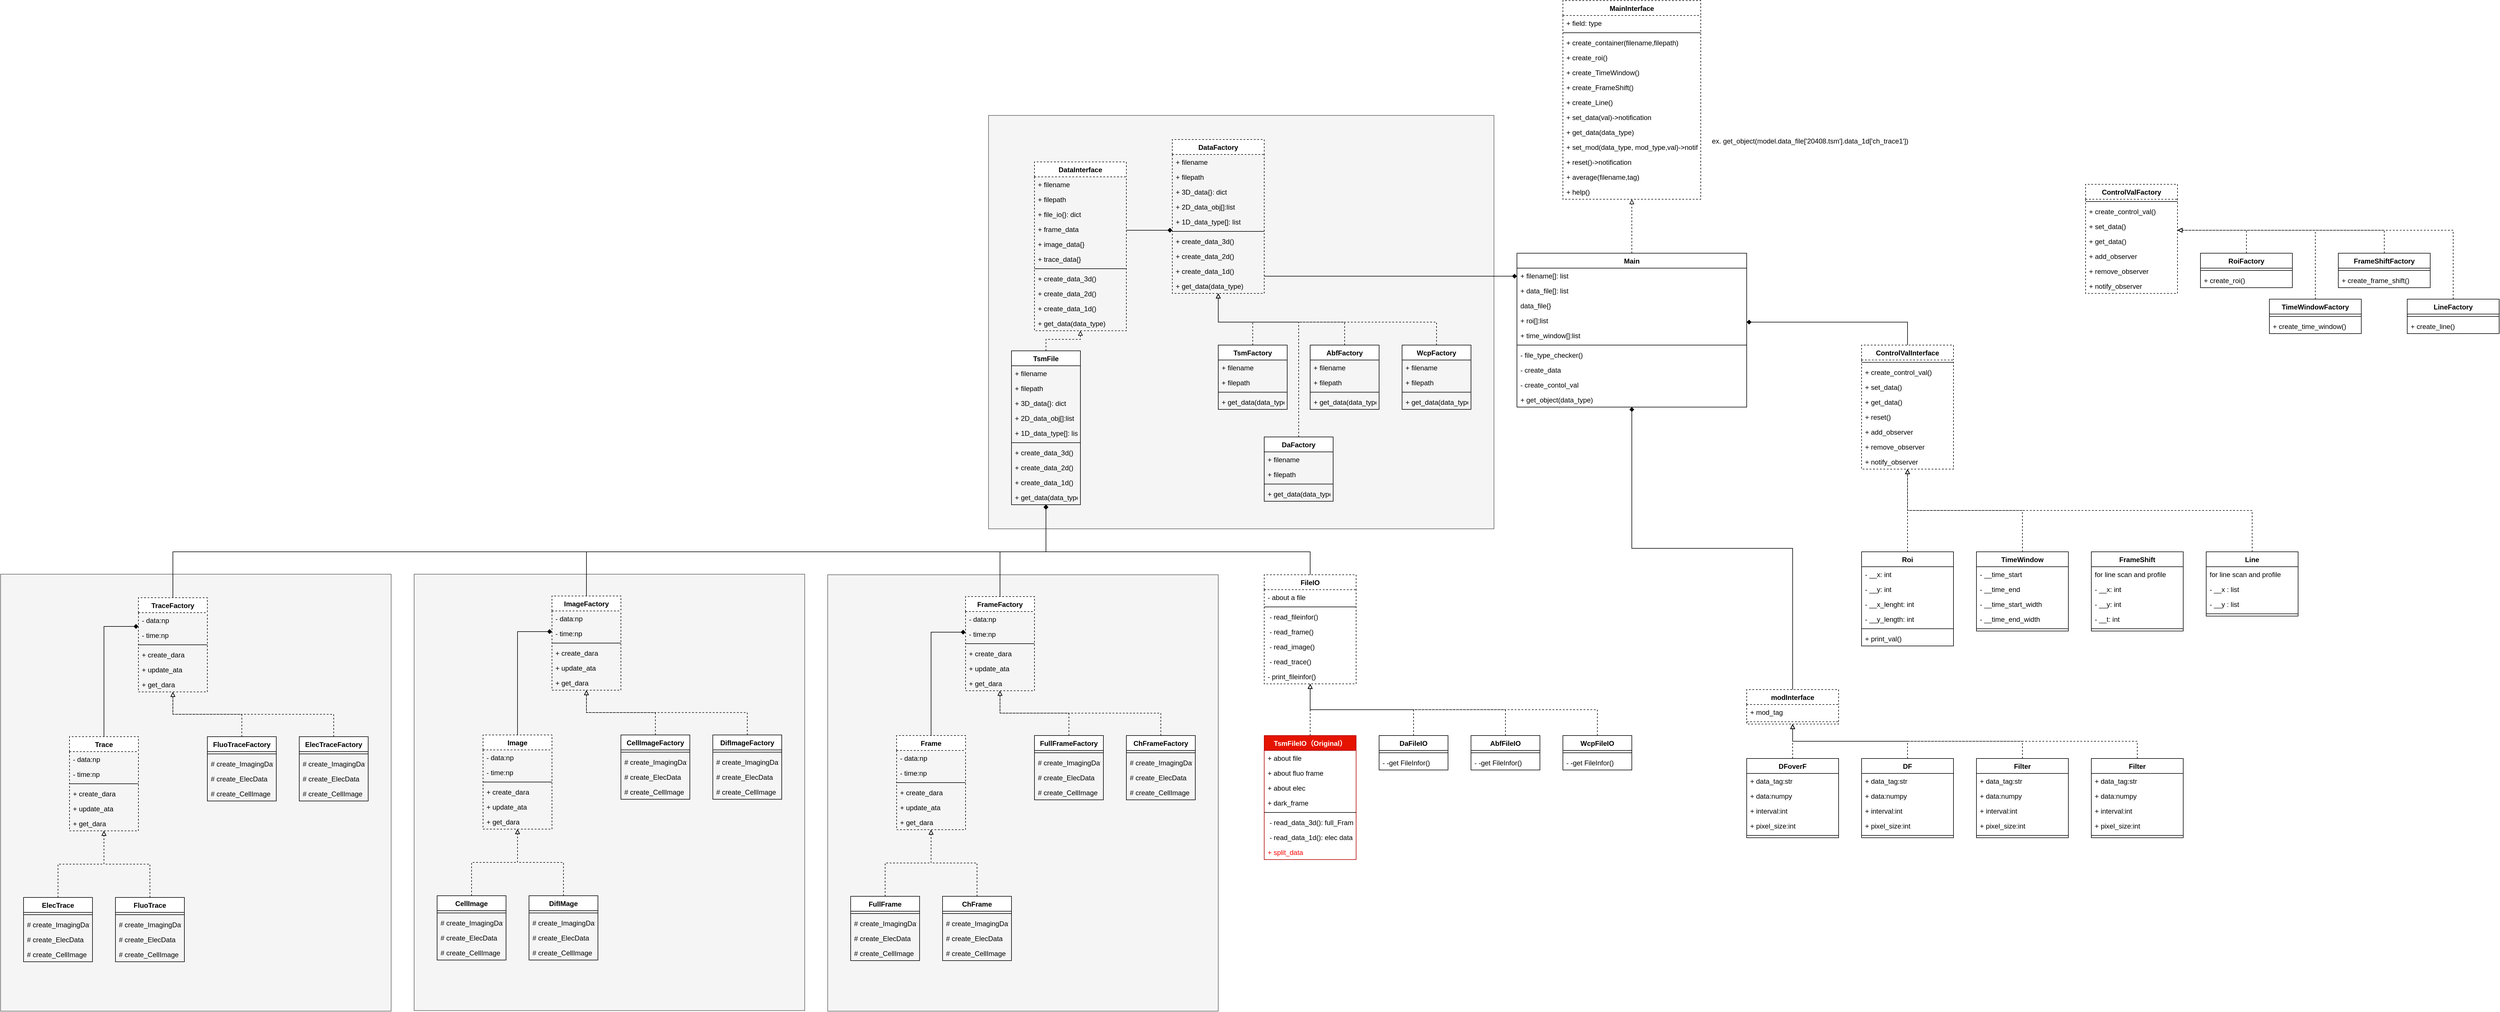 <mxfile version="20.6.0" type="device"><diagram id="cKamBB-SNn25kszP2A9I" name="Class Diagram"><mxGraphModel dx="3318" dy="1512" grid="1" gridSize="10" guides="1" tooltips="1" connect="1" arrows="1" fold="1" page="1" pageScale="1" pageWidth="850" pageHeight="1100" math="0" shadow="0"><root><mxCell id="0"/><mxCell id="1" parent="0"/><mxCell id="oGmm6FNVU__xQ9q70bpU-46" value="" style="whiteSpace=wrap;html=1;fillColor=none;" parent="1" vertex="1"><mxGeometry x="-600" y="-360" width="880" height="720" as="geometry"/></mxCell><mxCell id="oGmm6FNVU__xQ9q70bpU-47" value="" style="group;fillColor=#f5f5f5;fontColor=#333333;strokeColor=#666666;container=0;" parent="1" vertex="1" connectable="0"><mxGeometry x="-600" y="-360" width="880" height="720" as="geometry"/></mxCell><mxCell id="W7W_-oJ8VckIh8l-pYM1-108" value="" style="group" parent="1" vertex="1" connectable="0"><mxGeometry x="-880" y="440" width="680" height="760" as="geometry"/></mxCell><mxCell id="W7W_-oJ8VckIh8l-pYM1-55" value="" style="whiteSpace=wrap;html=1;fillColor=#f5f5f5;fontColor=#333333;strokeColor=#666666;container=0;" parent="W7W_-oJ8VckIh8l-pYM1-108" vertex="1"><mxGeometry width="680" height="760" as="geometry"/></mxCell><mxCell id="W7W_-oJ8VckIh8l-pYM1-56" value="Frame" style="swimlane;fontStyle=1;align=center;verticalAlign=top;childLayout=stackLayout;horizontal=1;startSize=26;horizontalStack=0;resizeParent=1;resizeParentMax=0;resizeLast=0;collapsible=1;marginBottom=0;dashed=1;container=0;" parent="W7W_-oJ8VckIh8l-pYM1-108" vertex="1"><mxGeometry x="120" y="280" width="120" height="164" as="geometry"/></mxCell><mxCell id="W7W_-oJ8VckIh8l-pYM1-63" style="edgeStyle=orthogonalEdgeStyle;rounded=0;orthogonalLoop=1;jettySize=auto;html=1;exitX=0.5;exitY=0;exitDx=0;exitDy=0;dashed=1;endArrow=block;endFill=0;" parent="W7W_-oJ8VckIh8l-pYM1-108" source="W7W_-oJ8VckIh8l-pYM1-64" target="W7W_-oJ8VckIh8l-pYM1-56" edge="1"><mxGeometry relative="1" as="geometry"/></mxCell><mxCell id="W7W_-oJ8VckIh8l-pYM1-64" value="FullFrame" style="swimlane;fontStyle=1;align=center;verticalAlign=top;childLayout=stackLayout;horizontal=1;startSize=26;horizontalStack=0;resizeParent=1;resizeParentMax=0;resizeLast=0;collapsible=1;marginBottom=0;container=0;" parent="W7W_-oJ8VckIh8l-pYM1-108" vertex="1"><mxGeometry x="40" y="560" width="120" height="112" as="geometry"/></mxCell><mxCell id="W7W_-oJ8VckIh8l-pYM1-75" value="FrameFactory" style="swimlane;fontStyle=1;align=center;verticalAlign=top;childLayout=stackLayout;horizontal=1;startSize=26;horizontalStack=0;resizeParent=1;resizeParentMax=0;resizeLast=0;collapsible=1;marginBottom=0;dashed=1;container=0;" parent="W7W_-oJ8VckIh8l-pYM1-108" vertex="1"><mxGeometry x="240" y="38" width="120" height="164" as="geometry"/></mxCell><mxCell id="W7W_-oJ8VckIh8l-pYM1-82" style="edgeStyle=orthogonalEdgeStyle;rounded=0;orthogonalLoop=1;jettySize=auto;html=1;exitX=0.5;exitY=0;exitDx=0;exitDy=0;endArrow=diamond;endFill=1;" parent="W7W_-oJ8VckIh8l-pYM1-108" source="W7W_-oJ8VckIh8l-pYM1-56" target="W7W_-oJ8VckIh8l-pYM1-75" edge="1"><mxGeometry relative="1" as="geometry"><Array as="points"><mxPoint x="180" y="100"/></Array></mxGeometry></mxCell><mxCell id="W7W_-oJ8VckIh8l-pYM1-89" style="edgeStyle=orthogonalEdgeStyle;rounded=0;orthogonalLoop=1;jettySize=auto;html=1;exitX=0.5;exitY=0;exitDx=0;exitDy=0;endArrow=block;endFill=0;dashed=1;" parent="W7W_-oJ8VckIh8l-pYM1-108" source="W7W_-oJ8VckIh8l-pYM1-90" target="W7W_-oJ8VckIh8l-pYM1-75" edge="1"><mxGeometry relative="1" as="geometry"/></mxCell><mxCell id="W7W_-oJ8VckIh8l-pYM1-90" value="FullFrameFactory" style="swimlane;fontStyle=1;align=center;verticalAlign=top;childLayout=stackLayout;horizontal=1;startSize=26;horizontalStack=0;resizeParent=1;resizeParentMax=0;resizeLast=0;collapsible=1;marginBottom=0;container=0;" parent="W7W_-oJ8VckIh8l-pYM1-108" vertex="1"><mxGeometry x="360" y="280" width="120" height="112" as="geometry"/></mxCell><mxCell id="W7W_-oJ8VckIh8l-pYM1-107" style="edgeStyle=orthogonalEdgeStyle;rounded=0;orthogonalLoop=1;jettySize=auto;html=1;exitX=0.5;exitY=0;exitDx=0;exitDy=0;dashed=1;endArrow=block;endFill=0;" parent="W7W_-oJ8VckIh8l-pYM1-108" source="W7W_-oJ8VckIh8l-pYM1-96" target="W7W_-oJ8VckIh8l-pYM1-75" edge="1"><mxGeometry relative="1" as="geometry"/></mxCell><mxCell id="W7W_-oJ8VckIh8l-pYM1-96" value="ChFrameFactory" style="swimlane;fontStyle=1;align=center;verticalAlign=top;childLayout=stackLayout;horizontal=1;startSize=26;horizontalStack=0;resizeParent=1;resizeParentMax=0;resizeLast=0;collapsible=1;marginBottom=0;container=0;" parent="W7W_-oJ8VckIh8l-pYM1-108" vertex="1"><mxGeometry x="520" y="280" width="120" height="112" as="geometry"/></mxCell><mxCell id="W7W_-oJ8VckIh8l-pYM1-106" style="edgeStyle=orthogonalEdgeStyle;rounded=0;orthogonalLoop=1;jettySize=auto;html=1;exitX=0.5;exitY=0;exitDx=0;exitDy=0;endArrow=block;endFill=0;dashed=1;" parent="W7W_-oJ8VckIh8l-pYM1-108" source="W7W_-oJ8VckIh8l-pYM1-101" target="W7W_-oJ8VckIh8l-pYM1-56" edge="1"><mxGeometry relative="1" as="geometry"/></mxCell><mxCell id="W7W_-oJ8VckIh8l-pYM1-101" value="ChFrame" style="swimlane;fontStyle=1;align=center;verticalAlign=top;childLayout=stackLayout;horizontal=1;startSize=26;horizontalStack=0;resizeParent=1;resizeParentMax=0;resizeLast=0;collapsible=1;marginBottom=0;container=0;" parent="W7W_-oJ8VckIh8l-pYM1-108" vertex="1"><mxGeometry x="200" y="560" width="120" height="112" as="geometry"/></mxCell><mxCell id="W7W_-oJ8VckIh8l-pYM1-57" value="- data:np" style="text;strokeColor=none;fillColor=none;align=left;verticalAlign=top;spacingLeft=4;spacingRight=4;overflow=hidden;rotatable=0;points=[[0,0.5],[1,0.5]];portConstraint=eastwest;container=0;" parent="W7W_-oJ8VckIh8l-pYM1-108" vertex="1"><mxGeometry x="120" y="306" width="120" height="26" as="geometry"/></mxCell><mxCell id="W7W_-oJ8VckIh8l-pYM1-58" value="- time:np" style="text;strokeColor=none;fillColor=none;align=left;verticalAlign=top;spacingLeft=4;spacingRight=4;overflow=hidden;rotatable=0;points=[[0,0.5],[1,0.5]];portConstraint=eastwest;container=0;" parent="W7W_-oJ8VckIh8l-pYM1-108" vertex="1"><mxGeometry x="120" y="332" width="120" height="26" as="geometry"/></mxCell><mxCell id="W7W_-oJ8VckIh8l-pYM1-59" value="" style="line;strokeWidth=1;fillColor=none;align=left;verticalAlign=middle;spacingTop=-1;spacingLeft=3;spacingRight=3;rotatable=0;labelPosition=right;points=[];portConstraint=eastwest;container=0;" parent="W7W_-oJ8VckIh8l-pYM1-108" vertex="1"><mxGeometry x="120" y="358" width="120" height="8" as="geometry"/></mxCell><mxCell id="W7W_-oJ8VckIh8l-pYM1-60" value="+ create_dara" style="text;strokeColor=none;fillColor=none;align=left;verticalAlign=top;spacingLeft=4;spacingRight=4;overflow=hidden;rotatable=0;points=[[0,0.5],[1,0.5]];portConstraint=eastwest;container=0;" parent="W7W_-oJ8VckIh8l-pYM1-108" vertex="1"><mxGeometry x="120" y="366" width="120" height="26" as="geometry"/></mxCell><mxCell id="W7W_-oJ8VckIh8l-pYM1-61" value="+ update_ata" style="text;strokeColor=none;fillColor=none;align=left;verticalAlign=top;spacingLeft=4;spacingRight=4;overflow=hidden;rotatable=0;points=[[0,0.5],[1,0.5]];portConstraint=eastwest;container=0;" parent="W7W_-oJ8VckIh8l-pYM1-108" vertex="1"><mxGeometry x="120" y="392" width="120" height="26" as="geometry"/></mxCell><mxCell id="W7W_-oJ8VckIh8l-pYM1-62" value="+ get_dara" style="text;strokeColor=none;fillColor=none;align=left;verticalAlign=top;spacingLeft=4;spacingRight=4;overflow=hidden;rotatable=0;points=[[0,0.5],[1,0.5]];portConstraint=eastwest;container=0;" parent="W7W_-oJ8VckIh8l-pYM1-108" vertex="1"><mxGeometry x="120" y="418" width="120" height="26" as="geometry"/></mxCell><mxCell id="W7W_-oJ8VckIh8l-pYM1-65" value="" style="line;strokeWidth=1;fillColor=none;align=left;verticalAlign=middle;spacingTop=-1;spacingLeft=3;spacingRight=3;rotatable=0;labelPosition=right;points=[];portConstraint=eastwest;container=0;" parent="W7W_-oJ8VckIh8l-pYM1-108" vertex="1"><mxGeometry x="40" y="586" width="120" height="8" as="geometry"/></mxCell><mxCell id="W7W_-oJ8VckIh8l-pYM1-66" value="# create_ImagingData" style="text;strokeColor=none;fillColor=none;align=left;verticalAlign=top;spacingLeft=4;spacingRight=4;overflow=hidden;rotatable=0;points=[[0,0.5],[1,0.5]];portConstraint=eastwest;container=0;" parent="W7W_-oJ8VckIh8l-pYM1-108" vertex="1"><mxGeometry x="40" y="594" width="120" height="26" as="geometry"/></mxCell><mxCell id="W7W_-oJ8VckIh8l-pYM1-67" value="# create_ElecData" style="text;strokeColor=none;fillColor=none;align=left;verticalAlign=top;spacingLeft=4;spacingRight=4;overflow=hidden;rotatable=0;points=[[0,0.5],[1,0.5]];portConstraint=eastwest;container=0;" parent="W7W_-oJ8VckIh8l-pYM1-108" vertex="1"><mxGeometry x="40" y="620" width="120" height="26" as="geometry"/></mxCell><mxCell id="W7W_-oJ8VckIh8l-pYM1-68" value="# create_CellImage" style="text;strokeColor=none;fillColor=none;align=left;verticalAlign=top;spacingLeft=4;spacingRight=4;overflow=hidden;rotatable=0;points=[[0,0.5],[1,0.5]];portConstraint=eastwest;container=0;" parent="W7W_-oJ8VckIh8l-pYM1-108" vertex="1"><mxGeometry x="40" y="646" width="120" height="26" as="geometry"/></mxCell><mxCell id="W7W_-oJ8VckIh8l-pYM1-76" value="- data:np" style="text;strokeColor=none;fillColor=none;align=left;verticalAlign=top;spacingLeft=4;spacingRight=4;overflow=hidden;rotatable=0;points=[[0,0.5],[1,0.5]];portConstraint=eastwest;container=0;" parent="W7W_-oJ8VckIh8l-pYM1-108" vertex="1"><mxGeometry x="240" y="64" width="120" height="26" as="geometry"/></mxCell><mxCell id="W7W_-oJ8VckIh8l-pYM1-77" value="- time:np" style="text;strokeColor=none;fillColor=none;align=left;verticalAlign=top;spacingLeft=4;spacingRight=4;overflow=hidden;rotatable=0;points=[[0,0.5],[1,0.5]];portConstraint=eastwest;container=0;" parent="W7W_-oJ8VckIh8l-pYM1-108" vertex="1"><mxGeometry x="240" y="90" width="120" height="26" as="geometry"/></mxCell><mxCell id="W7W_-oJ8VckIh8l-pYM1-78" value="" style="line;strokeWidth=1;fillColor=none;align=left;verticalAlign=middle;spacingTop=-1;spacingLeft=3;spacingRight=3;rotatable=0;labelPosition=right;points=[];portConstraint=eastwest;container=0;" parent="W7W_-oJ8VckIh8l-pYM1-108" vertex="1"><mxGeometry x="240" y="116" width="120" height="8" as="geometry"/></mxCell><mxCell id="W7W_-oJ8VckIh8l-pYM1-79" value="+ create_dara" style="text;strokeColor=none;fillColor=none;align=left;verticalAlign=top;spacingLeft=4;spacingRight=4;overflow=hidden;rotatable=0;points=[[0,0.5],[1,0.5]];portConstraint=eastwest;container=0;" parent="W7W_-oJ8VckIh8l-pYM1-108" vertex="1"><mxGeometry x="240" y="124" width="120" height="26" as="geometry"/></mxCell><mxCell id="W7W_-oJ8VckIh8l-pYM1-80" value="+ update_ata" style="text;strokeColor=none;fillColor=none;align=left;verticalAlign=top;spacingLeft=4;spacingRight=4;overflow=hidden;rotatable=0;points=[[0,0.5],[1,0.5]];portConstraint=eastwest;container=0;" parent="W7W_-oJ8VckIh8l-pYM1-108" vertex="1"><mxGeometry x="240" y="150" width="120" height="26" as="geometry"/></mxCell><mxCell id="W7W_-oJ8VckIh8l-pYM1-81" value="+ get_dara" style="text;strokeColor=none;fillColor=none;align=left;verticalAlign=top;spacingLeft=4;spacingRight=4;overflow=hidden;rotatable=0;points=[[0,0.5],[1,0.5]];portConstraint=eastwest;container=0;" parent="W7W_-oJ8VckIh8l-pYM1-108" vertex="1"><mxGeometry x="240" y="176" width="120" height="26" as="geometry"/></mxCell><mxCell id="W7W_-oJ8VckIh8l-pYM1-91" value="" style="line;strokeWidth=1;fillColor=none;align=left;verticalAlign=middle;spacingTop=-1;spacingLeft=3;spacingRight=3;rotatable=0;labelPosition=right;points=[];portConstraint=eastwest;container=0;" parent="W7W_-oJ8VckIh8l-pYM1-108" vertex="1"><mxGeometry x="360" y="306" width="120" height="8" as="geometry"/></mxCell><mxCell id="W7W_-oJ8VckIh8l-pYM1-92" value="# create_ImagingData" style="text;strokeColor=none;fillColor=none;align=left;verticalAlign=top;spacingLeft=4;spacingRight=4;overflow=hidden;rotatable=0;points=[[0,0.5],[1,0.5]];portConstraint=eastwest;container=0;" parent="W7W_-oJ8VckIh8l-pYM1-108" vertex="1"><mxGeometry x="360" y="314" width="120" height="26" as="geometry"/></mxCell><mxCell id="W7W_-oJ8VckIh8l-pYM1-93" value="# create_ElecData" style="text;strokeColor=none;fillColor=none;align=left;verticalAlign=top;spacingLeft=4;spacingRight=4;overflow=hidden;rotatable=0;points=[[0,0.5],[1,0.5]];portConstraint=eastwest;container=0;" parent="W7W_-oJ8VckIh8l-pYM1-108" vertex="1"><mxGeometry x="360" y="340" width="120" height="26" as="geometry"/></mxCell><mxCell id="W7W_-oJ8VckIh8l-pYM1-94" value="# create_CellImage" style="text;strokeColor=none;fillColor=none;align=left;verticalAlign=top;spacingLeft=4;spacingRight=4;overflow=hidden;rotatable=0;points=[[0,0.5],[1,0.5]];portConstraint=eastwest;container=0;" parent="W7W_-oJ8VckIh8l-pYM1-108" vertex="1"><mxGeometry x="360" y="366" width="120" height="26" as="geometry"/></mxCell><mxCell id="W7W_-oJ8VckIh8l-pYM1-97" value="" style="line;strokeWidth=1;fillColor=none;align=left;verticalAlign=middle;spacingTop=-1;spacingLeft=3;spacingRight=3;rotatable=0;labelPosition=right;points=[];portConstraint=eastwest;container=0;" parent="W7W_-oJ8VckIh8l-pYM1-108" vertex="1"><mxGeometry x="520" y="306" width="120" height="8" as="geometry"/></mxCell><mxCell id="W7W_-oJ8VckIh8l-pYM1-98" value="# create_ImagingData" style="text;strokeColor=none;fillColor=none;align=left;verticalAlign=top;spacingLeft=4;spacingRight=4;overflow=hidden;rotatable=0;points=[[0,0.5],[1,0.5]];portConstraint=eastwest;container=0;" parent="W7W_-oJ8VckIh8l-pYM1-108" vertex="1"><mxGeometry x="520" y="314" width="120" height="26" as="geometry"/></mxCell><mxCell id="W7W_-oJ8VckIh8l-pYM1-99" value="# create_ElecData" style="text;strokeColor=none;fillColor=none;align=left;verticalAlign=top;spacingLeft=4;spacingRight=4;overflow=hidden;rotatable=0;points=[[0,0.5],[1,0.5]];portConstraint=eastwest;container=0;" parent="W7W_-oJ8VckIh8l-pYM1-108" vertex="1"><mxGeometry x="520" y="340" width="120" height="26" as="geometry"/></mxCell><mxCell id="W7W_-oJ8VckIh8l-pYM1-100" value="# create_CellImage" style="text;strokeColor=none;fillColor=none;align=left;verticalAlign=top;spacingLeft=4;spacingRight=4;overflow=hidden;rotatable=0;points=[[0,0.5],[1,0.5]];portConstraint=eastwest;container=0;" parent="W7W_-oJ8VckIh8l-pYM1-108" vertex="1"><mxGeometry x="520" y="366" width="120" height="26" as="geometry"/></mxCell><mxCell id="W7W_-oJ8VckIh8l-pYM1-102" value="" style="line;strokeWidth=1;fillColor=none;align=left;verticalAlign=middle;spacingTop=-1;spacingLeft=3;spacingRight=3;rotatable=0;labelPosition=right;points=[];portConstraint=eastwest;container=0;" parent="W7W_-oJ8VckIh8l-pYM1-108" vertex="1"><mxGeometry x="200" y="586" width="120" height="8" as="geometry"/></mxCell><mxCell id="W7W_-oJ8VckIh8l-pYM1-103" value="# create_ImagingData" style="text;strokeColor=none;fillColor=none;align=left;verticalAlign=top;spacingLeft=4;spacingRight=4;overflow=hidden;rotatable=0;points=[[0,0.5],[1,0.5]];portConstraint=eastwest;container=0;" parent="W7W_-oJ8VckIh8l-pYM1-108" vertex="1"><mxGeometry x="200" y="594" width="120" height="26" as="geometry"/></mxCell><mxCell id="W7W_-oJ8VckIh8l-pYM1-104" value="# create_ElecData" style="text;strokeColor=none;fillColor=none;align=left;verticalAlign=top;spacingLeft=4;spacingRight=4;overflow=hidden;rotatable=0;points=[[0,0.5],[1,0.5]];portConstraint=eastwest;container=0;" parent="W7W_-oJ8VckIh8l-pYM1-108" vertex="1"><mxGeometry x="200" y="620" width="120" height="26" as="geometry"/></mxCell><mxCell id="W7W_-oJ8VckIh8l-pYM1-105" value="# create_CellImage" style="text;strokeColor=none;fillColor=none;align=left;verticalAlign=top;spacingLeft=4;spacingRight=4;overflow=hidden;rotatable=0;points=[[0,0.5],[1,0.5]];portConstraint=eastwest;container=0;" parent="W7W_-oJ8VckIh8l-pYM1-108" vertex="1"><mxGeometry x="200" y="646" width="120" height="26" as="geometry"/></mxCell><mxCell id="W7W_-oJ8VckIh8l-pYM1-52" value="" style="group" parent="1" vertex="1" connectable="0"><mxGeometry x="-2320" y="439" width="680" height="761" as="geometry"/></mxCell><mxCell id="W7W_-oJ8VckIh8l-pYM1-51" value="" style="whiteSpace=wrap;html=1;fillColor=#f5f5f5;fontColor=#333333;strokeColor=#666666;" parent="W7W_-oJ8VckIh8l-pYM1-52" vertex="1"><mxGeometry width="680" height="761" as="geometry"/></mxCell><mxCell id="R1HdsghlSmzVanoS_DO5-31" value="FluoTrace" style="swimlane;fontStyle=1;align=center;verticalAlign=top;childLayout=stackLayout;horizontal=1;startSize=26;horizontalStack=0;resizeParent=1;resizeParentMax=0;resizeLast=0;collapsible=1;marginBottom=0;" parent="W7W_-oJ8VckIh8l-pYM1-52" vertex="1"><mxGeometry x="200" y="563" width="120" height="112" as="geometry"/></mxCell><mxCell id="R1HdsghlSmzVanoS_DO5-32" value="" style="line;strokeWidth=1;fillColor=none;align=left;verticalAlign=middle;spacingTop=-1;spacingLeft=3;spacingRight=3;rotatable=0;labelPosition=right;points=[];portConstraint=eastwest;" parent="R1HdsghlSmzVanoS_DO5-31" vertex="1"><mxGeometry y="26" width="120" height="8" as="geometry"/></mxCell><mxCell id="R1HdsghlSmzVanoS_DO5-34" value="# create_ImagingData" style="text;strokeColor=none;fillColor=none;align=left;verticalAlign=top;spacingLeft=4;spacingRight=4;overflow=hidden;rotatable=0;points=[[0,0.5],[1,0.5]];portConstraint=eastwest;" parent="R1HdsghlSmzVanoS_DO5-31" vertex="1"><mxGeometry y="34" width="120" height="26" as="geometry"/></mxCell><mxCell id="R1HdsghlSmzVanoS_DO5-35" value="# create_ElecData" style="text;strokeColor=none;fillColor=none;align=left;verticalAlign=top;spacingLeft=4;spacingRight=4;overflow=hidden;rotatable=0;points=[[0,0.5],[1,0.5]];portConstraint=eastwest;" parent="R1HdsghlSmzVanoS_DO5-31" vertex="1"><mxGeometry y="60" width="120" height="26" as="geometry"/></mxCell><mxCell id="R1HdsghlSmzVanoS_DO5-36" value="# create_CellImage" style="text;strokeColor=none;fillColor=none;align=left;verticalAlign=top;spacingLeft=4;spacingRight=4;overflow=hidden;rotatable=0;points=[[0,0.5],[1,0.5]];portConstraint=eastwest;" parent="R1HdsghlSmzVanoS_DO5-31" vertex="1"><mxGeometry y="86" width="120" height="26" as="geometry"/></mxCell><mxCell id="R1HdsghlSmzVanoS_DO5-43" value="ElecTrace" style="swimlane;fontStyle=1;align=center;verticalAlign=top;childLayout=stackLayout;horizontal=1;startSize=26;horizontalStack=0;resizeParent=1;resizeParentMax=0;resizeLast=0;collapsible=1;marginBottom=0;" parent="W7W_-oJ8VckIh8l-pYM1-52" vertex="1"><mxGeometry x="40" y="563" width="120" height="112" as="geometry"/></mxCell><mxCell id="R1HdsghlSmzVanoS_DO5-44" value="" style="line;strokeWidth=1;fillColor=none;align=left;verticalAlign=middle;spacingTop=-1;spacingLeft=3;spacingRight=3;rotatable=0;labelPosition=right;points=[];portConstraint=eastwest;" parent="R1HdsghlSmzVanoS_DO5-43" vertex="1"><mxGeometry y="26" width="120" height="8" as="geometry"/></mxCell><mxCell id="R1HdsghlSmzVanoS_DO5-46" value="# create_ImagingData" style="text;strokeColor=none;fillColor=none;align=left;verticalAlign=top;spacingLeft=4;spacingRight=4;overflow=hidden;rotatable=0;points=[[0,0.5],[1,0.5]];portConstraint=eastwest;" parent="R1HdsghlSmzVanoS_DO5-43" vertex="1"><mxGeometry y="34" width="120" height="26" as="geometry"/></mxCell><mxCell id="R1HdsghlSmzVanoS_DO5-47" value="# create_ElecData" style="text;strokeColor=none;fillColor=none;align=left;verticalAlign=top;spacingLeft=4;spacingRight=4;overflow=hidden;rotatable=0;points=[[0,0.5],[1,0.5]];portConstraint=eastwest;" parent="R1HdsghlSmzVanoS_DO5-43" vertex="1"><mxGeometry y="60" width="120" height="26" as="geometry"/></mxCell><mxCell id="R1HdsghlSmzVanoS_DO5-48" value="# create_CellImage" style="text;strokeColor=none;fillColor=none;align=left;verticalAlign=top;spacingLeft=4;spacingRight=4;overflow=hidden;rotatable=0;points=[[0,0.5],[1,0.5]];portConstraint=eastwest;" parent="R1HdsghlSmzVanoS_DO5-43" vertex="1"><mxGeometry y="86" width="120" height="26" as="geometry"/></mxCell><mxCell id="R1HdsghlSmzVanoS_DO5-73" value="Trace" style="swimlane;fontStyle=1;align=center;verticalAlign=top;childLayout=stackLayout;horizontal=1;startSize=26;horizontalStack=0;resizeParent=1;resizeParentMax=0;resizeLast=0;collapsible=1;marginBottom=0;dashed=1;" parent="W7W_-oJ8VckIh8l-pYM1-52" vertex="1"><mxGeometry x="120" y="283" width="120" height="164" as="geometry"/></mxCell><mxCell id="R1HdsghlSmzVanoS_DO5-111" value="- data:np" style="text;strokeColor=none;fillColor=none;align=left;verticalAlign=top;spacingLeft=4;spacingRight=4;overflow=hidden;rotatable=0;points=[[0,0.5],[1,0.5]];portConstraint=eastwest;" parent="R1HdsghlSmzVanoS_DO5-73" vertex="1"><mxGeometry y="26" width="120" height="26" as="geometry"/></mxCell><mxCell id="R1HdsghlSmzVanoS_DO5-112" value="- time:np" style="text;strokeColor=none;fillColor=none;align=left;verticalAlign=top;spacingLeft=4;spacingRight=4;overflow=hidden;rotatable=0;points=[[0,0.5],[1,0.5]];portConstraint=eastwest;" parent="R1HdsghlSmzVanoS_DO5-73" vertex="1"><mxGeometry y="52" width="120" height="26" as="geometry"/></mxCell><mxCell id="R1HdsghlSmzVanoS_DO5-74" value="" style="line;strokeWidth=1;fillColor=none;align=left;verticalAlign=middle;spacingTop=-1;spacingLeft=3;spacingRight=3;rotatable=0;labelPosition=right;points=[];portConstraint=eastwest;" parent="R1HdsghlSmzVanoS_DO5-73" vertex="1"><mxGeometry y="78" width="120" height="8" as="geometry"/></mxCell><mxCell id="R1HdsghlSmzVanoS_DO5-113" value="+ create_dara" style="text;strokeColor=none;fillColor=none;align=left;verticalAlign=top;spacingLeft=4;spacingRight=4;overflow=hidden;rotatable=0;points=[[0,0.5],[1,0.5]];portConstraint=eastwest;" parent="R1HdsghlSmzVanoS_DO5-73" vertex="1"><mxGeometry y="86" width="120" height="26" as="geometry"/></mxCell><mxCell id="R1HdsghlSmzVanoS_DO5-115" value="+ update_ata" style="text;strokeColor=none;fillColor=none;align=left;verticalAlign=top;spacingLeft=4;spacingRight=4;overflow=hidden;rotatable=0;points=[[0,0.5],[1,0.5]];portConstraint=eastwest;" parent="R1HdsghlSmzVanoS_DO5-73" vertex="1"><mxGeometry y="112" width="120" height="26" as="geometry"/></mxCell><mxCell id="R1HdsghlSmzVanoS_DO5-117" value="+ get_dara" style="text;strokeColor=none;fillColor=none;align=left;verticalAlign=top;spacingLeft=4;spacingRight=4;overflow=hidden;rotatable=0;points=[[0,0.5],[1,0.5]];portConstraint=eastwest;" parent="R1HdsghlSmzVanoS_DO5-73" vertex="1"><mxGeometry y="138" width="120" height="26" as="geometry"/></mxCell><mxCell id="R1HdsghlSmzVanoS_DO5-97" style="edgeStyle=orthogonalEdgeStyle;rounded=0;orthogonalLoop=1;jettySize=auto;html=1;exitX=0.5;exitY=0;exitDx=0;exitDy=0;dashed=1;endArrow=block;endFill=0;" parent="W7W_-oJ8VckIh8l-pYM1-52" source="R1HdsghlSmzVanoS_DO5-31" target="R1HdsghlSmzVanoS_DO5-73" edge="1"><mxGeometry relative="1" as="geometry"/></mxCell><mxCell id="R1HdsghlSmzVanoS_DO5-99" style="edgeStyle=orthogonalEdgeStyle;rounded=0;orthogonalLoop=1;jettySize=auto;html=1;exitX=0.5;exitY=0;exitDx=0;exitDy=0;dashed=1;endArrow=block;endFill=0;" parent="W7W_-oJ8VckIh8l-pYM1-52" source="R1HdsghlSmzVanoS_DO5-43" target="R1HdsghlSmzVanoS_DO5-73" edge="1"><mxGeometry relative="1" as="geometry"/></mxCell><mxCell id="W7W_-oJ8VckIh8l-pYM1-30" value="TraceFactory" style="swimlane;fontStyle=1;align=center;verticalAlign=top;childLayout=stackLayout;horizontal=1;startSize=26;horizontalStack=0;resizeParent=1;resizeParentMax=0;resizeLast=0;collapsible=1;marginBottom=0;dashed=1;" parent="W7W_-oJ8VckIh8l-pYM1-52" vertex="1"><mxGeometry x="240" y="41" width="120" height="164" as="geometry"/></mxCell><mxCell id="W7W_-oJ8VckIh8l-pYM1-31" value="- data:np" style="text;strokeColor=none;fillColor=none;align=left;verticalAlign=top;spacingLeft=4;spacingRight=4;overflow=hidden;rotatable=0;points=[[0,0.5],[1,0.5]];portConstraint=eastwest;" parent="W7W_-oJ8VckIh8l-pYM1-30" vertex="1"><mxGeometry y="26" width="120" height="26" as="geometry"/></mxCell><mxCell id="W7W_-oJ8VckIh8l-pYM1-32" value="- time:np" style="text;strokeColor=none;fillColor=none;align=left;verticalAlign=top;spacingLeft=4;spacingRight=4;overflow=hidden;rotatable=0;points=[[0,0.5],[1,0.5]];portConstraint=eastwest;" parent="W7W_-oJ8VckIh8l-pYM1-30" vertex="1"><mxGeometry y="52" width="120" height="26" as="geometry"/></mxCell><mxCell id="W7W_-oJ8VckIh8l-pYM1-33" value="" style="line;strokeWidth=1;fillColor=none;align=left;verticalAlign=middle;spacingTop=-1;spacingLeft=3;spacingRight=3;rotatable=0;labelPosition=right;points=[];portConstraint=eastwest;" parent="W7W_-oJ8VckIh8l-pYM1-30" vertex="1"><mxGeometry y="78" width="120" height="8" as="geometry"/></mxCell><mxCell id="W7W_-oJ8VckIh8l-pYM1-34" value="+ create_dara" style="text;strokeColor=none;fillColor=none;align=left;verticalAlign=top;spacingLeft=4;spacingRight=4;overflow=hidden;rotatable=0;points=[[0,0.5],[1,0.5]];portConstraint=eastwest;" parent="W7W_-oJ8VckIh8l-pYM1-30" vertex="1"><mxGeometry y="86" width="120" height="26" as="geometry"/></mxCell><mxCell id="W7W_-oJ8VckIh8l-pYM1-35" value="+ update_ata" style="text;strokeColor=none;fillColor=none;align=left;verticalAlign=top;spacingLeft=4;spacingRight=4;overflow=hidden;rotatable=0;points=[[0,0.5],[1,0.5]];portConstraint=eastwest;" parent="W7W_-oJ8VckIh8l-pYM1-30" vertex="1"><mxGeometry y="112" width="120" height="26" as="geometry"/></mxCell><mxCell id="W7W_-oJ8VckIh8l-pYM1-36" value="+ get_dara" style="text;strokeColor=none;fillColor=none;align=left;verticalAlign=top;spacingLeft=4;spacingRight=4;overflow=hidden;rotatable=0;points=[[0,0.5],[1,0.5]];portConstraint=eastwest;" parent="W7W_-oJ8VckIh8l-pYM1-30" vertex="1"><mxGeometry y="138" width="120" height="26" as="geometry"/></mxCell><mxCell id="W7W_-oJ8VckIh8l-pYM1-49" style="edgeStyle=orthogonalEdgeStyle;rounded=0;orthogonalLoop=1;jettySize=auto;html=1;exitX=0.5;exitY=0;exitDx=0;exitDy=0;endArrow=diamond;endFill=1;" parent="W7W_-oJ8VckIh8l-pYM1-52" source="R1HdsghlSmzVanoS_DO5-73" target="W7W_-oJ8VckIh8l-pYM1-30" edge="1"><mxGeometry relative="1" as="geometry"><Array as="points"><mxPoint x="180" y="91"/></Array></mxGeometry></mxCell><mxCell id="W7W_-oJ8VckIh8l-pYM1-48" style="edgeStyle=orthogonalEdgeStyle;rounded=0;orthogonalLoop=1;jettySize=auto;html=1;exitX=0.5;exitY=0;exitDx=0;exitDy=0;dashed=1;endArrow=block;endFill=0;" parent="W7W_-oJ8VckIh8l-pYM1-52" source="W7W_-oJ8VckIh8l-pYM1-37" target="W7W_-oJ8VckIh8l-pYM1-30" edge="1"><mxGeometry relative="1" as="geometry"/></mxCell><mxCell id="W7W_-oJ8VckIh8l-pYM1-37" value="ElecTraceFactory" style="swimlane;fontStyle=1;align=center;verticalAlign=top;childLayout=stackLayout;horizontal=1;startSize=26;horizontalStack=0;resizeParent=1;resizeParentMax=0;resizeLast=0;collapsible=1;marginBottom=0;" parent="W7W_-oJ8VckIh8l-pYM1-52" vertex="1"><mxGeometry x="520" y="283" width="120" height="112" as="geometry"/></mxCell><mxCell id="W7W_-oJ8VckIh8l-pYM1-38" value="" style="line;strokeWidth=1;fillColor=none;align=left;verticalAlign=middle;spacingTop=-1;spacingLeft=3;spacingRight=3;rotatable=0;labelPosition=right;points=[];portConstraint=eastwest;" parent="W7W_-oJ8VckIh8l-pYM1-37" vertex="1"><mxGeometry y="26" width="120" height="8" as="geometry"/></mxCell><mxCell id="W7W_-oJ8VckIh8l-pYM1-39" value="# create_ImagingData" style="text;strokeColor=none;fillColor=none;align=left;verticalAlign=top;spacingLeft=4;spacingRight=4;overflow=hidden;rotatable=0;points=[[0,0.5],[1,0.5]];portConstraint=eastwest;" parent="W7W_-oJ8VckIh8l-pYM1-37" vertex="1"><mxGeometry y="34" width="120" height="26" as="geometry"/></mxCell><mxCell id="W7W_-oJ8VckIh8l-pYM1-40" value="# create_ElecData" style="text;strokeColor=none;fillColor=none;align=left;verticalAlign=top;spacingLeft=4;spacingRight=4;overflow=hidden;rotatable=0;points=[[0,0.5],[1,0.5]];portConstraint=eastwest;" parent="W7W_-oJ8VckIh8l-pYM1-37" vertex="1"><mxGeometry y="60" width="120" height="26" as="geometry"/></mxCell><mxCell id="W7W_-oJ8VckIh8l-pYM1-41" value="# create_CellImage" style="text;strokeColor=none;fillColor=none;align=left;verticalAlign=top;spacingLeft=4;spacingRight=4;overflow=hidden;rotatable=0;points=[[0,0.5],[1,0.5]];portConstraint=eastwest;" parent="W7W_-oJ8VckIh8l-pYM1-37" vertex="1"><mxGeometry y="86" width="120" height="26" as="geometry"/></mxCell><mxCell id="W7W_-oJ8VckIh8l-pYM1-47" style="edgeStyle=orthogonalEdgeStyle;rounded=0;orthogonalLoop=1;jettySize=auto;html=1;exitX=0.5;exitY=0;exitDx=0;exitDy=0;endArrow=block;endFill=0;dashed=1;" parent="W7W_-oJ8VckIh8l-pYM1-52" source="W7W_-oJ8VckIh8l-pYM1-42" target="W7W_-oJ8VckIh8l-pYM1-30" edge="1"><mxGeometry relative="1" as="geometry"/></mxCell><mxCell id="W7W_-oJ8VckIh8l-pYM1-42" value="FluoTraceFactory" style="swimlane;fontStyle=1;align=center;verticalAlign=top;childLayout=stackLayout;horizontal=1;startSize=26;horizontalStack=0;resizeParent=1;resizeParentMax=0;resizeLast=0;collapsible=1;marginBottom=0;" parent="W7W_-oJ8VckIh8l-pYM1-52" vertex="1"><mxGeometry x="360" y="283" width="120" height="112" as="geometry"/></mxCell><mxCell id="W7W_-oJ8VckIh8l-pYM1-43" value="" style="line;strokeWidth=1;fillColor=none;align=left;verticalAlign=middle;spacingTop=-1;spacingLeft=3;spacingRight=3;rotatable=0;labelPosition=right;points=[];portConstraint=eastwest;" parent="W7W_-oJ8VckIh8l-pYM1-42" vertex="1"><mxGeometry y="26" width="120" height="8" as="geometry"/></mxCell><mxCell id="W7W_-oJ8VckIh8l-pYM1-44" value="# create_ImagingData" style="text;strokeColor=none;fillColor=none;align=left;verticalAlign=top;spacingLeft=4;spacingRight=4;overflow=hidden;rotatable=0;points=[[0,0.5],[1,0.5]];portConstraint=eastwest;" parent="W7W_-oJ8VckIh8l-pYM1-42" vertex="1"><mxGeometry y="34" width="120" height="26" as="geometry"/></mxCell><mxCell id="W7W_-oJ8VckIh8l-pYM1-45" value="# create_ElecData" style="text;strokeColor=none;fillColor=none;align=left;verticalAlign=top;spacingLeft=4;spacingRight=4;overflow=hidden;rotatable=0;points=[[0,0.5],[1,0.5]];portConstraint=eastwest;" parent="W7W_-oJ8VckIh8l-pYM1-42" vertex="1"><mxGeometry y="60" width="120" height="26" as="geometry"/></mxCell><mxCell id="W7W_-oJ8VckIh8l-pYM1-46" value="# create_CellImage" style="text;strokeColor=none;fillColor=none;align=left;verticalAlign=top;spacingLeft=4;spacingRight=4;overflow=hidden;rotatable=0;points=[[0,0.5],[1,0.5]];portConstraint=eastwest;" parent="W7W_-oJ8VckIh8l-pYM1-42" vertex="1"><mxGeometry y="86" width="120" height="26" as="geometry"/></mxCell><mxCell id="W7W_-oJ8VckIh8l-pYM1-29" value="" style="group" parent="1" vertex="1" connectable="0"><mxGeometry x="-1600" y="439" width="680" height="760" as="geometry"/></mxCell><mxCell id="W7W_-oJ8VckIh8l-pYM1-28" value="" style="whiteSpace=wrap;html=1;fillColor=#f5f5f5;strokeColor=#666666;fillStyle=auto;fontColor=#333333;" parent="W7W_-oJ8VckIh8l-pYM1-29" vertex="1"><mxGeometry width="680" height="760" as="geometry"/></mxCell><mxCell id="R1HdsghlSmzVanoS_DO5-55" value="Image" style="swimlane;fontStyle=1;align=center;verticalAlign=top;childLayout=stackLayout;horizontal=1;startSize=26;horizontalStack=0;resizeParent=1;resizeParentMax=0;resizeLast=0;collapsible=1;marginBottom=0;dashed=1;" parent="W7W_-oJ8VckIh8l-pYM1-29" vertex="1"><mxGeometry x="120" y="280" width="120" height="164" as="geometry"/></mxCell><mxCell id="R1HdsghlSmzVanoS_DO5-109" value="- data:np" style="text;strokeColor=none;fillColor=none;align=left;verticalAlign=top;spacingLeft=4;spacingRight=4;overflow=hidden;rotatable=0;points=[[0,0.5],[1,0.5]];portConstraint=eastwest;" parent="R1HdsghlSmzVanoS_DO5-55" vertex="1"><mxGeometry y="26" width="120" height="26" as="geometry"/></mxCell><mxCell id="R1HdsghlSmzVanoS_DO5-110" value="- time:np" style="text;strokeColor=none;fillColor=none;align=left;verticalAlign=top;spacingLeft=4;spacingRight=4;overflow=hidden;rotatable=0;points=[[0,0.5],[1,0.5]];portConstraint=eastwest;" parent="R1HdsghlSmzVanoS_DO5-55" vertex="1"><mxGeometry y="52" width="120" height="26" as="geometry"/></mxCell><mxCell id="R1HdsghlSmzVanoS_DO5-56" value="" style="line;strokeWidth=1;fillColor=none;align=left;verticalAlign=middle;spacingTop=-1;spacingLeft=3;spacingRight=3;rotatable=0;labelPosition=right;points=[];portConstraint=eastwest;" parent="R1HdsghlSmzVanoS_DO5-55" vertex="1"><mxGeometry y="78" width="120" height="8" as="geometry"/></mxCell><mxCell id="R1HdsghlSmzVanoS_DO5-118" value="+ create_dara" style="text;strokeColor=none;fillColor=none;align=left;verticalAlign=top;spacingLeft=4;spacingRight=4;overflow=hidden;rotatable=0;points=[[0,0.5],[1,0.5]];portConstraint=eastwest;" parent="R1HdsghlSmzVanoS_DO5-55" vertex="1"><mxGeometry y="86" width="120" height="26" as="geometry"/></mxCell><mxCell id="R1HdsghlSmzVanoS_DO5-119" value="+ update_ata" style="text;strokeColor=none;fillColor=none;align=left;verticalAlign=top;spacingLeft=4;spacingRight=4;overflow=hidden;rotatable=0;points=[[0,0.5],[1,0.5]];portConstraint=eastwest;" parent="R1HdsghlSmzVanoS_DO5-55" vertex="1"><mxGeometry y="112" width="120" height="26" as="geometry"/></mxCell><mxCell id="R1HdsghlSmzVanoS_DO5-120" value="+ get_dara" style="text;strokeColor=none;fillColor=none;align=left;verticalAlign=top;spacingLeft=4;spacingRight=4;overflow=hidden;rotatable=0;points=[[0,0.5],[1,0.5]];portConstraint=eastwest;" parent="R1HdsghlSmzVanoS_DO5-55" vertex="1"><mxGeometry y="138" width="120" height="26" as="geometry"/></mxCell><mxCell id="R1HdsghlSmzVanoS_DO5-96" style="edgeStyle=orthogonalEdgeStyle;rounded=0;orthogonalLoop=1;jettySize=auto;html=1;exitX=0.5;exitY=0;exitDx=0;exitDy=0;dashed=1;endArrow=block;endFill=0;" parent="W7W_-oJ8VckIh8l-pYM1-29" source="R1HdsghlSmzVanoS_DO5-61" target="R1HdsghlSmzVanoS_DO5-55" edge="1"><mxGeometry relative="1" as="geometry"/></mxCell><mxCell id="R1HdsghlSmzVanoS_DO5-61" value="CellImage" style="swimlane;fontStyle=1;align=center;verticalAlign=top;childLayout=stackLayout;horizontal=1;startSize=26;horizontalStack=0;resizeParent=1;resizeParentMax=0;resizeLast=0;collapsible=1;marginBottom=0;" parent="W7W_-oJ8VckIh8l-pYM1-29" vertex="1"><mxGeometry x="40" y="560" width="120" height="112" as="geometry"/></mxCell><mxCell id="R1HdsghlSmzVanoS_DO5-62" value="" style="line;strokeWidth=1;fillColor=none;align=left;verticalAlign=middle;spacingTop=-1;spacingLeft=3;spacingRight=3;rotatable=0;labelPosition=right;points=[];portConstraint=eastwest;" parent="R1HdsghlSmzVanoS_DO5-61" vertex="1"><mxGeometry y="26" width="120" height="8" as="geometry"/></mxCell><mxCell id="R1HdsghlSmzVanoS_DO5-64" value="# create_ImagingData" style="text;strokeColor=none;fillColor=none;align=left;verticalAlign=top;spacingLeft=4;spacingRight=4;overflow=hidden;rotatable=0;points=[[0,0.5],[1,0.5]];portConstraint=eastwest;" parent="R1HdsghlSmzVanoS_DO5-61" vertex="1"><mxGeometry y="34" width="120" height="26" as="geometry"/></mxCell><mxCell id="R1HdsghlSmzVanoS_DO5-65" value="# create_ElecData" style="text;strokeColor=none;fillColor=none;align=left;verticalAlign=top;spacingLeft=4;spacingRight=4;overflow=hidden;rotatable=0;points=[[0,0.5],[1,0.5]];portConstraint=eastwest;" parent="R1HdsghlSmzVanoS_DO5-61" vertex="1"><mxGeometry y="60" width="120" height="26" as="geometry"/></mxCell><mxCell id="R1HdsghlSmzVanoS_DO5-66" value="# create_CellImage" style="text;strokeColor=none;fillColor=none;align=left;verticalAlign=top;spacingLeft=4;spacingRight=4;overflow=hidden;rotatable=0;points=[[0,0.5],[1,0.5]];portConstraint=eastwest;" parent="R1HdsghlSmzVanoS_DO5-61" vertex="1"><mxGeometry y="86" width="120" height="26" as="geometry"/></mxCell><mxCell id="R1HdsghlSmzVanoS_DO5-95" style="edgeStyle=orthogonalEdgeStyle;rounded=0;orthogonalLoop=1;jettySize=auto;html=1;exitX=0.5;exitY=0;exitDx=0;exitDy=0;dashed=1;endArrow=block;endFill=0;" parent="W7W_-oJ8VckIh8l-pYM1-29" source="R1HdsghlSmzVanoS_DO5-89" target="R1HdsghlSmzVanoS_DO5-55" edge="1"><mxGeometry relative="1" as="geometry"/></mxCell><mxCell id="R1HdsghlSmzVanoS_DO5-89" value="DifIMage" style="swimlane;fontStyle=1;align=center;verticalAlign=top;childLayout=stackLayout;horizontal=1;startSize=26;horizontalStack=0;resizeParent=1;resizeParentMax=0;resizeLast=0;collapsible=1;marginBottom=0;" parent="W7W_-oJ8VckIh8l-pYM1-29" vertex="1"><mxGeometry x="200" y="560" width="120" height="112" as="geometry"/></mxCell><mxCell id="R1HdsghlSmzVanoS_DO5-90" value="" style="line;strokeWidth=1;fillColor=none;align=left;verticalAlign=middle;spacingTop=-1;spacingLeft=3;spacingRight=3;rotatable=0;labelPosition=right;points=[];portConstraint=eastwest;" parent="R1HdsghlSmzVanoS_DO5-89" vertex="1"><mxGeometry y="26" width="120" height="8" as="geometry"/></mxCell><mxCell id="R1HdsghlSmzVanoS_DO5-92" value="# create_ImagingData" style="text;strokeColor=none;fillColor=none;align=left;verticalAlign=top;spacingLeft=4;spacingRight=4;overflow=hidden;rotatable=0;points=[[0,0.5],[1,0.5]];portConstraint=eastwest;" parent="R1HdsghlSmzVanoS_DO5-89" vertex="1"><mxGeometry y="34" width="120" height="26" as="geometry"/></mxCell><mxCell id="R1HdsghlSmzVanoS_DO5-93" value="# create_ElecData" style="text;strokeColor=none;fillColor=none;align=left;verticalAlign=top;spacingLeft=4;spacingRight=4;overflow=hidden;rotatable=0;points=[[0,0.5],[1,0.5]];portConstraint=eastwest;" parent="R1HdsghlSmzVanoS_DO5-89" vertex="1"><mxGeometry y="60" width="120" height="26" as="geometry"/></mxCell><mxCell id="R1HdsghlSmzVanoS_DO5-94" value="# create_CellImage" style="text;strokeColor=none;fillColor=none;align=left;verticalAlign=top;spacingLeft=4;spacingRight=4;overflow=hidden;rotatable=0;points=[[0,0.5],[1,0.5]];portConstraint=eastwest;" parent="R1HdsghlSmzVanoS_DO5-89" vertex="1"><mxGeometry y="86" width="120" height="26" as="geometry"/></mxCell><mxCell id="W7W_-oJ8VckIh8l-pYM1-5" value="ImageFactory" style="swimlane;fontStyle=1;align=center;verticalAlign=top;childLayout=stackLayout;horizontal=1;startSize=26;horizontalStack=0;resizeParent=1;resizeParentMax=0;resizeLast=0;collapsible=1;marginBottom=0;dashed=1;" parent="W7W_-oJ8VckIh8l-pYM1-29" vertex="1"><mxGeometry x="240" y="38" width="120" height="164" as="geometry"/></mxCell><mxCell id="W7W_-oJ8VckIh8l-pYM1-6" value="- data:np" style="text;strokeColor=none;fillColor=none;align=left;verticalAlign=top;spacingLeft=4;spacingRight=4;overflow=hidden;rotatable=0;points=[[0,0.5],[1,0.5]];portConstraint=eastwest;" parent="W7W_-oJ8VckIh8l-pYM1-5" vertex="1"><mxGeometry y="26" width="120" height="26" as="geometry"/></mxCell><mxCell id="W7W_-oJ8VckIh8l-pYM1-7" value="- time:np" style="text;strokeColor=none;fillColor=none;align=left;verticalAlign=top;spacingLeft=4;spacingRight=4;overflow=hidden;rotatable=0;points=[[0,0.5],[1,0.5]];portConstraint=eastwest;" parent="W7W_-oJ8VckIh8l-pYM1-5" vertex="1"><mxGeometry y="52" width="120" height="26" as="geometry"/></mxCell><mxCell id="W7W_-oJ8VckIh8l-pYM1-8" value="" style="line;strokeWidth=1;fillColor=none;align=left;verticalAlign=middle;spacingTop=-1;spacingLeft=3;spacingRight=3;rotatable=0;labelPosition=right;points=[];portConstraint=eastwest;" parent="W7W_-oJ8VckIh8l-pYM1-5" vertex="1"><mxGeometry y="78" width="120" height="8" as="geometry"/></mxCell><mxCell id="W7W_-oJ8VckIh8l-pYM1-9" value="+ create_dara" style="text;strokeColor=none;fillColor=none;align=left;verticalAlign=top;spacingLeft=4;spacingRight=4;overflow=hidden;rotatable=0;points=[[0,0.5],[1,0.5]];portConstraint=eastwest;" parent="W7W_-oJ8VckIh8l-pYM1-5" vertex="1"><mxGeometry y="86" width="120" height="26" as="geometry"/></mxCell><mxCell id="W7W_-oJ8VckIh8l-pYM1-10" value="+ update_ata" style="text;strokeColor=none;fillColor=none;align=left;verticalAlign=top;spacingLeft=4;spacingRight=4;overflow=hidden;rotatable=0;points=[[0,0.5],[1,0.5]];portConstraint=eastwest;" parent="W7W_-oJ8VckIh8l-pYM1-5" vertex="1"><mxGeometry y="112" width="120" height="26" as="geometry"/></mxCell><mxCell id="W7W_-oJ8VckIh8l-pYM1-11" value="+ get_dara" style="text;strokeColor=none;fillColor=none;align=left;verticalAlign=top;spacingLeft=4;spacingRight=4;overflow=hidden;rotatable=0;points=[[0,0.5],[1,0.5]];portConstraint=eastwest;" parent="W7W_-oJ8VckIh8l-pYM1-5" vertex="1"><mxGeometry y="138" width="120" height="26" as="geometry"/></mxCell><mxCell id="W7W_-oJ8VckIh8l-pYM1-26" style="edgeStyle=orthogonalEdgeStyle;rounded=0;orthogonalLoop=1;jettySize=auto;html=1;exitX=0.5;exitY=0;exitDx=0;exitDy=0;endArrow=diamond;endFill=1;" parent="W7W_-oJ8VckIh8l-pYM1-29" source="R1HdsghlSmzVanoS_DO5-55" target="W7W_-oJ8VckIh8l-pYM1-5" edge="1"><mxGeometry relative="1" as="geometry"><Array as="points"><mxPoint x="180" y="100"/></Array></mxGeometry></mxCell><mxCell id="W7W_-oJ8VckIh8l-pYM1-24" style="edgeStyle=orthogonalEdgeStyle;rounded=0;orthogonalLoop=1;jettySize=auto;html=1;exitX=0.5;exitY=0;exitDx=0;exitDy=0;endArrow=block;endFill=0;dashed=1;" parent="W7W_-oJ8VckIh8l-pYM1-29" source="W7W_-oJ8VckIh8l-pYM1-12" target="W7W_-oJ8VckIh8l-pYM1-5" edge="1"><mxGeometry relative="1" as="geometry"/></mxCell><mxCell id="W7W_-oJ8VckIh8l-pYM1-12" value="DifImageFactory" style="swimlane;fontStyle=1;align=center;verticalAlign=top;childLayout=stackLayout;horizontal=1;startSize=26;horizontalStack=0;resizeParent=1;resizeParentMax=0;resizeLast=0;collapsible=1;marginBottom=0;" parent="W7W_-oJ8VckIh8l-pYM1-29" vertex="1"><mxGeometry x="520" y="280" width="120" height="112" as="geometry"/></mxCell><mxCell id="W7W_-oJ8VckIh8l-pYM1-13" value="" style="line;strokeWidth=1;fillColor=none;align=left;verticalAlign=middle;spacingTop=-1;spacingLeft=3;spacingRight=3;rotatable=0;labelPosition=right;points=[];portConstraint=eastwest;" parent="W7W_-oJ8VckIh8l-pYM1-12" vertex="1"><mxGeometry y="26" width="120" height="8" as="geometry"/></mxCell><mxCell id="W7W_-oJ8VckIh8l-pYM1-14" value="# create_ImagingData" style="text;strokeColor=none;fillColor=none;align=left;verticalAlign=top;spacingLeft=4;spacingRight=4;overflow=hidden;rotatable=0;points=[[0,0.5],[1,0.5]];portConstraint=eastwest;" parent="W7W_-oJ8VckIh8l-pYM1-12" vertex="1"><mxGeometry y="34" width="120" height="26" as="geometry"/></mxCell><mxCell id="W7W_-oJ8VckIh8l-pYM1-15" value="# create_ElecData" style="text;strokeColor=none;fillColor=none;align=left;verticalAlign=top;spacingLeft=4;spacingRight=4;overflow=hidden;rotatable=0;points=[[0,0.5],[1,0.5]];portConstraint=eastwest;" parent="W7W_-oJ8VckIh8l-pYM1-12" vertex="1"><mxGeometry y="60" width="120" height="26" as="geometry"/></mxCell><mxCell id="W7W_-oJ8VckIh8l-pYM1-16" value="# create_CellImage" style="text;strokeColor=none;fillColor=none;align=left;verticalAlign=top;spacingLeft=4;spacingRight=4;overflow=hidden;rotatable=0;points=[[0,0.5],[1,0.5]];portConstraint=eastwest;" parent="W7W_-oJ8VckIh8l-pYM1-12" vertex="1"><mxGeometry y="86" width="120" height="26" as="geometry"/></mxCell><mxCell id="W7W_-oJ8VckIh8l-pYM1-23" style="edgeStyle=orthogonalEdgeStyle;rounded=0;orthogonalLoop=1;jettySize=auto;html=1;exitX=0.5;exitY=0;exitDx=0;exitDy=0;endArrow=block;endFill=0;dashed=1;" parent="W7W_-oJ8VckIh8l-pYM1-29" source="W7W_-oJ8VckIh8l-pYM1-17" target="W7W_-oJ8VckIh8l-pYM1-5" edge="1"><mxGeometry relative="1" as="geometry"/></mxCell><mxCell id="W7W_-oJ8VckIh8l-pYM1-17" value="CellImageFactory" style="swimlane;fontStyle=1;align=center;verticalAlign=top;childLayout=stackLayout;horizontal=1;startSize=26;horizontalStack=0;resizeParent=1;resizeParentMax=0;resizeLast=0;collapsible=1;marginBottom=0;" parent="W7W_-oJ8VckIh8l-pYM1-29" vertex="1"><mxGeometry x="360" y="280" width="120" height="112" as="geometry"/></mxCell><mxCell id="W7W_-oJ8VckIh8l-pYM1-18" value="" style="line;strokeWidth=1;fillColor=none;align=left;verticalAlign=middle;spacingTop=-1;spacingLeft=3;spacingRight=3;rotatable=0;labelPosition=right;points=[];portConstraint=eastwest;" parent="W7W_-oJ8VckIh8l-pYM1-17" vertex="1"><mxGeometry y="26" width="120" height="8" as="geometry"/></mxCell><mxCell id="W7W_-oJ8VckIh8l-pYM1-19" value="# create_ImagingData" style="text;strokeColor=none;fillColor=none;align=left;verticalAlign=top;spacingLeft=4;spacingRight=4;overflow=hidden;rotatable=0;points=[[0,0.5],[1,0.5]];portConstraint=eastwest;" parent="W7W_-oJ8VckIh8l-pYM1-17" vertex="1"><mxGeometry y="34" width="120" height="26" as="geometry"/></mxCell><mxCell id="W7W_-oJ8VckIh8l-pYM1-20" value="# create_ElecData" style="text;strokeColor=none;fillColor=none;align=left;verticalAlign=top;spacingLeft=4;spacingRight=4;overflow=hidden;rotatable=0;points=[[0,0.5],[1,0.5]];portConstraint=eastwest;" parent="W7W_-oJ8VckIh8l-pYM1-17" vertex="1"><mxGeometry y="60" width="120" height="26" as="geometry"/></mxCell><mxCell id="W7W_-oJ8VckIh8l-pYM1-21" value="# create_CellImage" style="text;strokeColor=none;fillColor=none;align=left;verticalAlign=top;spacingLeft=4;spacingRight=4;overflow=hidden;rotatable=0;points=[[0,0.5],[1,0.5]];portConstraint=eastwest;" parent="W7W_-oJ8VckIh8l-pYM1-17" vertex="1"><mxGeometry y="86" width="120" height="26" as="geometry"/></mxCell><mxCell id="alcZlTHBairoDJrhwZ2K-13" style="edgeStyle=orthogonalEdgeStyle;rounded=0;orthogonalLoop=1;jettySize=auto;html=1;exitX=0.5;exitY=0;exitDx=0;exitDy=0;dashed=1;endArrow=block;endFill=0;" parent="1" source="alcZlTHBairoDJrhwZ2K-1" target="alcZlTHBairoDJrhwZ2K-9" edge="1"><mxGeometry relative="1" as="geometry"/></mxCell><mxCell id="alcZlTHBairoDJrhwZ2K-1" value="Main" style="swimlane;fontStyle=1;align=center;verticalAlign=top;childLayout=stackLayout;horizontal=1;startSize=26;horizontalStack=0;resizeParent=1;resizeParentMax=0;resizeLast=0;collapsible=1;marginBottom=0;" parent="1" vertex="1"><mxGeometry x="320" y="-120" width="400" height="268" as="geometry"/></mxCell><mxCell id="alcZlTHBairoDJrhwZ2K-2" value="+ filename[]: list" style="text;strokeColor=none;fillColor=none;align=left;verticalAlign=top;spacingLeft=4;spacingRight=4;overflow=hidden;rotatable=0;points=[[0,0.5],[1,0.5]];portConstraint=eastwest;" parent="alcZlTHBairoDJrhwZ2K-1" vertex="1"><mxGeometry y="26" width="400" height="26" as="geometry"/></mxCell><mxCell id="alcZlTHBairoDJrhwZ2K-30" value="+ data_file[]: list" style="text;strokeColor=none;fillColor=none;align=left;verticalAlign=top;spacingLeft=4;spacingRight=4;overflow=hidden;rotatable=0;points=[[0,0.5],[1,0.5]];portConstraint=eastwest;" parent="alcZlTHBairoDJrhwZ2K-1" vertex="1"><mxGeometry y="52" width="400" height="26" as="geometry"/></mxCell><mxCell id="v91XLDfkNbcgw8kbbO-V-1" value="data_file{}" style="text;strokeColor=none;fillColor=none;align=left;verticalAlign=top;spacingLeft=4;spacingRight=4;overflow=hidden;rotatable=0;points=[[0,0.5],[1,0.5]];portConstraint=eastwest;" parent="alcZlTHBairoDJrhwZ2K-1" vertex="1"><mxGeometry y="78" width="400" height="26" as="geometry"/></mxCell><mxCell id="alcZlTHBairoDJrhwZ2K-151" value="+ roi[]:list" style="text;strokeColor=none;fillColor=none;align=left;verticalAlign=top;spacingLeft=4;spacingRight=4;overflow=hidden;rotatable=0;points=[[0,0.5],[1,0.5]];portConstraint=eastwest;" parent="alcZlTHBairoDJrhwZ2K-1" vertex="1"><mxGeometry y="104" width="400" height="26" as="geometry"/></mxCell><mxCell id="alcZlTHBairoDJrhwZ2K-152" value="+ time_window[]:list" style="text;strokeColor=none;fillColor=none;align=left;verticalAlign=top;spacingLeft=4;spacingRight=4;overflow=hidden;rotatable=0;points=[[0,0.5],[1,0.5]];portConstraint=eastwest;" parent="alcZlTHBairoDJrhwZ2K-1" vertex="1"><mxGeometry y="130" width="400" height="26" as="geometry"/></mxCell><mxCell id="alcZlTHBairoDJrhwZ2K-3" value="" style="line;strokeWidth=1;fillColor=none;align=left;verticalAlign=middle;spacingTop=-1;spacingLeft=3;spacingRight=3;rotatable=0;labelPosition=right;points=[];portConstraint=eastwest;strokeColor=inherit;" parent="alcZlTHBairoDJrhwZ2K-1" vertex="1"><mxGeometry y="156" width="400" height="8" as="geometry"/></mxCell><mxCell id="oGmm6FNVU__xQ9q70bpU-48" value="- file_type_checker()" style="text;strokeColor=none;fillColor=none;align=left;verticalAlign=top;spacingLeft=4;spacingRight=4;overflow=hidden;rotatable=0;points=[[0,0.5],[1,0.5]];portConstraint=eastwest;" parent="alcZlTHBairoDJrhwZ2K-1" vertex="1"><mxGeometry y="164" width="400" height="26" as="geometry"/></mxCell><mxCell id="alcZlTHBairoDJrhwZ2K-4" value="- create_data" style="text;strokeColor=none;fillColor=none;align=left;verticalAlign=top;spacingLeft=4;spacingRight=4;overflow=hidden;rotatable=0;points=[[0,0.5],[1,0.5]];portConstraint=eastwest;" parent="alcZlTHBairoDJrhwZ2K-1" vertex="1"><mxGeometry y="190" width="400" height="26" as="geometry"/></mxCell><mxCell id="alcZlTHBairoDJrhwZ2K-70" value="- create_contol_val" style="text;strokeColor=none;fillColor=none;align=left;verticalAlign=top;spacingLeft=4;spacingRight=4;overflow=hidden;rotatable=0;points=[[0,0.5],[1,0.5]];portConstraint=eastwest;" parent="alcZlTHBairoDJrhwZ2K-1" vertex="1"><mxGeometry y="216" width="400" height="26" as="geometry"/></mxCell><mxCell id="WbK3sT1u7y3xggeBLTWM-34" value="+ get_object(data_type)" style="text;strokeColor=none;fillColor=none;align=left;verticalAlign=top;spacingLeft=4;spacingRight=4;overflow=hidden;rotatable=0;points=[[0,0.5],[1,0.5]];portConstraint=eastwest;" parent="alcZlTHBairoDJrhwZ2K-1" vertex="1"><mxGeometry y="242" width="400" height="26" as="geometry"/></mxCell><mxCell id="alcZlTHBairoDJrhwZ2K-27" style="edgeStyle=orthogonalEdgeStyle;rounded=0;orthogonalLoop=1;jettySize=auto;html=1;endArrow=diamond;endFill=1;" parent="1" source="oGmm6FNVU__xQ9q70bpU-1" target="alcZlTHBairoDJrhwZ2K-1" edge="1"><mxGeometry relative="1" as="geometry"><mxPoint x="20" y="-120" as="sourcePoint"/><Array as="points"><mxPoint x="100" y="-80"/><mxPoint x="100" y="-80"/></Array></mxGeometry></mxCell><mxCell id="alcZlTHBairoDJrhwZ2K-9" value="MainInterface" style="swimlane;fontStyle=1;align=center;verticalAlign=top;childLayout=stackLayout;horizontal=1;startSize=26;horizontalStack=0;resizeParent=1;resizeParentMax=0;resizeLast=0;collapsible=1;marginBottom=0;dashed=1;" parent="1" vertex="1"><mxGeometry x="400" y="-560" width="240" height="346" as="geometry"/></mxCell><mxCell id="alcZlTHBairoDJrhwZ2K-10" value="+ field: type" style="text;strokeColor=none;fillColor=none;align=left;verticalAlign=top;spacingLeft=4;spacingRight=4;overflow=hidden;rotatable=0;points=[[0,0.5],[1,0.5]];portConstraint=eastwest;dashed=1;" parent="alcZlTHBairoDJrhwZ2K-9" vertex="1"><mxGeometry y="26" width="240" height="26" as="geometry"/></mxCell><mxCell id="alcZlTHBairoDJrhwZ2K-11" value="" style="line;strokeWidth=1;fillColor=none;align=left;verticalAlign=middle;spacingTop=-1;spacingLeft=3;spacingRight=3;rotatable=0;labelPosition=right;points=[];portConstraint=eastwest;strokeColor=inherit;" parent="alcZlTHBairoDJrhwZ2K-9" vertex="1"><mxGeometry y="52" width="240" height="8" as="geometry"/></mxCell><mxCell id="alcZlTHBairoDJrhwZ2K-12" value="+ create_container(filename,filepath)" style="text;strokeColor=none;fillColor=none;align=left;verticalAlign=top;spacingLeft=4;spacingRight=4;overflow=hidden;rotatable=0;points=[[0,0.5],[1,0.5]];portConstraint=eastwest;" parent="alcZlTHBairoDJrhwZ2K-9" vertex="1"><mxGeometry y="60" width="240" height="26" as="geometry"/></mxCell><mxCell id="WbK3sT1u7y3xggeBLTWM-114" value="+ create_roi()" style="text;strokeColor=none;fillColor=none;align=left;verticalAlign=top;spacingLeft=4;spacingRight=4;overflow=hidden;rotatable=0;points=[[0,0.5],[1,0.5]];portConstraint=eastwest;" parent="alcZlTHBairoDJrhwZ2K-9" vertex="1"><mxGeometry y="86" width="240" height="26" as="geometry"/></mxCell><mxCell id="WbK3sT1u7y3xggeBLTWM-115" value="+ create_TimeWindow()" style="text;strokeColor=none;fillColor=none;align=left;verticalAlign=top;spacingLeft=4;spacingRight=4;overflow=hidden;rotatable=0;points=[[0,0.5],[1,0.5]];portConstraint=eastwest;" parent="alcZlTHBairoDJrhwZ2K-9" vertex="1"><mxGeometry y="112" width="240" height="26" as="geometry"/></mxCell><mxCell id="WbK3sT1u7y3xggeBLTWM-116" value="+ create_FrameShift()" style="text;strokeColor=none;fillColor=none;align=left;verticalAlign=top;spacingLeft=4;spacingRight=4;overflow=hidden;rotatable=0;points=[[0,0.5],[1,0.5]];portConstraint=eastwest;" parent="alcZlTHBairoDJrhwZ2K-9" vertex="1"><mxGeometry y="138" width="240" height="26" as="geometry"/></mxCell><mxCell id="WbK3sT1u7y3xggeBLTWM-117" value="+ create_Line()" style="text;strokeColor=none;fillColor=none;align=left;verticalAlign=top;spacingLeft=4;spacingRight=4;overflow=hidden;rotatable=0;points=[[0,0.5],[1,0.5]];portConstraint=eastwest;" parent="alcZlTHBairoDJrhwZ2K-9" vertex="1"><mxGeometry y="164" width="240" height="26" as="geometry"/></mxCell><mxCell id="alcZlTHBairoDJrhwZ2K-67" value="+ set_data(val)-&gt;notification" style="text;strokeColor=none;fillColor=none;align=left;verticalAlign=top;spacingLeft=4;spacingRight=4;overflow=hidden;rotatable=0;points=[[0,0.5],[1,0.5]];portConstraint=eastwest;" parent="alcZlTHBairoDJrhwZ2K-9" vertex="1"><mxGeometry y="190" width="240" height="26" as="geometry"/></mxCell><mxCell id="alcZlTHBairoDJrhwZ2K-68" value="+ get_data(data_type)" style="text;strokeColor=none;fillColor=none;align=left;verticalAlign=top;spacingLeft=4;spacingRight=4;overflow=hidden;rotatable=0;points=[[0,0.5],[1,0.5]];portConstraint=eastwest;" parent="alcZlTHBairoDJrhwZ2K-9" vertex="1"><mxGeometry y="216" width="240" height="26" as="geometry"/></mxCell><mxCell id="alcZlTHBairoDJrhwZ2K-69" value="+ set_mod(data_type, mod_type,val)-&gt;notification" style="text;strokeColor=none;fillColor=none;align=left;verticalAlign=top;spacingLeft=4;spacingRight=4;overflow=hidden;rotatable=0;points=[[0,0.5],[1,0.5]];portConstraint=eastwest;" parent="alcZlTHBairoDJrhwZ2K-9" vertex="1"><mxGeometry y="242" width="240" height="26" as="geometry"/></mxCell><mxCell id="alcZlTHBairoDJrhwZ2K-66" value="+ reset()-&gt;notification" style="text;strokeColor=none;fillColor=none;align=left;verticalAlign=top;spacingLeft=4;spacingRight=4;overflow=hidden;rotatable=0;points=[[0,0.5],[1,0.5]];portConstraint=eastwest;" parent="alcZlTHBairoDJrhwZ2K-9" vertex="1"><mxGeometry y="268" width="240" height="26" as="geometry"/></mxCell><mxCell id="alcZlTHBairoDJrhwZ2K-73" value="+ average(filename,tag)" style="text;strokeColor=none;fillColor=none;align=left;verticalAlign=top;spacingLeft=4;spacingRight=4;overflow=hidden;rotatable=0;points=[[0,0.5],[1,0.5]];portConstraint=eastwest;" parent="alcZlTHBairoDJrhwZ2K-9" vertex="1"><mxGeometry y="294" width="240" height="26" as="geometry"/></mxCell><mxCell id="WbK3sT1u7y3xggeBLTWM-118" value="+ help()" style="text;strokeColor=none;fillColor=none;align=left;verticalAlign=top;spacingLeft=4;spacingRight=4;overflow=hidden;rotatable=0;points=[[0,0.5],[1,0.5]];portConstraint=eastwest;" parent="alcZlTHBairoDJrhwZ2K-9" vertex="1"><mxGeometry y="320" width="240" height="26" as="geometry"/></mxCell><mxCell id="alcZlTHBairoDJrhwZ2K-76" style="edgeStyle=orthogonalEdgeStyle;rounded=0;orthogonalLoop=1;jettySize=auto;html=1;exitX=0.5;exitY=0;exitDx=0;exitDy=0;endArrow=diamond;endFill=1;" parent="1" source="alcZlTHBairoDJrhwZ2K-17" target="alcZlTHBairoDJrhwZ2K-1" edge="1"><mxGeometry relative="1" as="geometry"><Array as="points"><mxPoint x="1000"/></Array></mxGeometry></mxCell><mxCell id="alcZlTHBairoDJrhwZ2K-17" value="ControlValInterface" style="swimlane;fontStyle=1;align=center;verticalAlign=top;childLayout=stackLayout;horizontal=1;startSize=26;horizontalStack=0;resizeParent=1;resizeParentMax=0;resizeLast=0;collapsible=1;marginBottom=0;dashed=1;" parent="1" vertex="1"><mxGeometry x="920" y="40" width="160" height="216" as="geometry"/></mxCell><mxCell id="alcZlTHBairoDJrhwZ2K-22" value="" style="line;strokeWidth=1;fillColor=none;align=left;verticalAlign=middle;spacingTop=-1;spacingLeft=3;spacingRight=3;rotatable=0;labelPosition=right;points=[];portConstraint=eastwest;strokeColor=inherit;" parent="alcZlTHBairoDJrhwZ2K-17" vertex="1"><mxGeometry y="26" width="160" height="8" as="geometry"/></mxCell><mxCell id="WbK3sT1u7y3xggeBLTWM-66" value="+ create_control_val()" style="text;strokeColor=none;fillColor=none;align=left;verticalAlign=top;spacingLeft=4;spacingRight=4;overflow=hidden;rotatable=0;points=[[0,0.5],[1,0.5]];portConstraint=eastwest;" parent="alcZlTHBairoDJrhwZ2K-17" vertex="1"><mxGeometry y="34" width="160" height="26" as="geometry"/></mxCell><mxCell id="alcZlTHBairoDJrhwZ2K-146" value="+ set_data()" style="text;strokeColor=none;fillColor=none;align=left;verticalAlign=top;spacingLeft=4;spacingRight=4;overflow=hidden;rotatable=0;points=[[0,0.5],[1,0.5]];portConstraint=eastwest;" parent="alcZlTHBairoDJrhwZ2K-17" vertex="1"><mxGeometry y="60" width="160" height="26" as="geometry"/></mxCell><mxCell id="alcZlTHBairoDJrhwZ2K-147" value="+ get_data()" style="text;strokeColor=none;fillColor=none;align=left;verticalAlign=top;spacingLeft=4;spacingRight=4;overflow=hidden;rotatable=0;points=[[0,0.5],[1,0.5]];portConstraint=eastwest;" parent="alcZlTHBairoDJrhwZ2K-17" vertex="1"><mxGeometry y="86" width="160" height="26" as="geometry"/></mxCell><mxCell id="rE8RyY1MkfTu1OJu7GRJ-2" value="+ reset()" style="text;strokeColor=none;fillColor=none;align=left;verticalAlign=top;spacingLeft=4;spacingRight=4;overflow=hidden;rotatable=0;points=[[0,0.5],[1,0.5]];portConstraint=eastwest;" parent="alcZlTHBairoDJrhwZ2K-17" vertex="1"><mxGeometry y="112" width="160" height="26" as="geometry"/></mxCell><mxCell id="alcZlTHBairoDJrhwZ2K-23" value="+ add_observer" style="text;strokeColor=none;fillColor=none;align=left;verticalAlign=top;spacingLeft=4;spacingRight=4;overflow=hidden;rotatable=0;points=[[0,0.5],[1,0.5]];portConstraint=eastwest;" parent="alcZlTHBairoDJrhwZ2K-17" vertex="1"><mxGeometry y="138" width="160" height="26" as="geometry"/></mxCell><mxCell id="alcZlTHBairoDJrhwZ2K-143" value="+ remove_observer" style="text;strokeColor=none;fillColor=none;align=left;verticalAlign=top;spacingLeft=4;spacingRight=4;overflow=hidden;rotatable=0;points=[[0,0.5],[1,0.5]];portConstraint=eastwest;" parent="alcZlTHBairoDJrhwZ2K-17" vertex="1"><mxGeometry y="164" width="160" height="26" as="geometry"/></mxCell><mxCell id="alcZlTHBairoDJrhwZ2K-144" value="+ notify_observer" style="text;strokeColor=none;fillColor=none;align=left;verticalAlign=top;spacingLeft=4;spacingRight=4;overflow=hidden;rotatable=0;points=[[0,0.5],[1,0.5]];portConstraint=eastwest;" parent="alcZlTHBairoDJrhwZ2K-17" vertex="1"><mxGeometry y="190" width="160" height="26" as="geometry"/></mxCell><mxCell id="alcZlTHBairoDJrhwZ2K-128" style="edgeStyle=orthogonalEdgeStyle;rounded=0;orthogonalLoop=1;jettySize=auto;html=1;exitX=0.5;exitY=0;exitDx=0;exitDy=0;endArrow=diamond;endFill=1;" parent="1" source="alcZlTHBairoDJrhwZ2K-119" target="alcZlTHBairoDJrhwZ2K-1" edge="1"><mxGeometry relative="1" as="geometry"/></mxCell><mxCell id="alcZlTHBairoDJrhwZ2K-119" value="modInterface" style="swimlane;fontStyle=1;align=center;verticalAlign=top;childLayout=stackLayout;horizontal=1;startSize=26;horizontalStack=0;resizeParent=1;resizeParentMax=0;resizeLast=0;collapsible=1;marginBottom=0;dashed=1;" parent="1" vertex="1"><mxGeometry x="720" y="640" width="160" height="60" as="geometry"/></mxCell><mxCell id="alcZlTHBairoDJrhwZ2K-120" value="+ mod_tag" style="text;strokeColor=none;fillColor=none;align=left;verticalAlign=top;spacingLeft=4;spacingRight=4;overflow=hidden;rotatable=0;points=[[0,0.5],[1,0.5]];portConstraint=eastwest;dashed=1;" parent="alcZlTHBairoDJrhwZ2K-119" vertex="1"><mxGeometry y="26" width="160" height="26" as="geometry"/></mxCell><mxCell id="alcZlTHBairoDJrhwZ2K-121" value="" style="line;strokeWidth=1;fillColor=none;align=left;verticalAlign=middle;spacingTop=-1;spacingLeft=3;spacingRight=3;rotatable=0;labelPosition=right;points=[];portConstraint=eastwest;strokeColor=inherit;dashed=1;" parent="alcZlTHBairoDJrhwZ2K-119" vertex="1"><mxGeometry y="52" width="160" height="8" as="geometry"/></mxCell><mxCell id="alcZlTHBairoDJrhwZ2K-148" style="edgeStyle=orthogonalEdgeStyle;rounded=0;orthogonalLoop=1;jettySize=auto;html=1;exitX=0.5;exitY=0;exitDx=0;exitDy=0;endArrow=block;endFill=0;dashed=1;" parent="1" source="alcZlTHBairoDJrhwZ2K-129" target="alcZlTHBairoDJrhwZ2K-17" edge="1"><mxGeometry relative="1" as="geometry"/></mxCell><mxCell id="alcZlTHBairoDJrhwZ2K-129" value="Roi" style="swimlane;fontStyle=1;align=center;verticalAlign=top;childLayout=stackLayout;horizontal=1;startSize=26;horizontalStack=0;resizeParent=1;resizeParentMax=0;resizeLast=0;collapsible=1;marginBottom=0;" parent="1" vertex="1"><mxGeometry x="920" y="400" width="160" height="164" as="geometry"/></mxCell><mxCell id="alcZlTHBairoDJrhwZ2K-130" value="- __x: int" style="text;strokeColor=none;fillColor=none;align=left;verticalAlign=top;spacingLeft=4;spacingRight=4;overflow=hidden;rotatable=0;points=[[0,0.5],[1,0.5]];portConstraint=eastwest;" parent="alcZlTHBairoDJrhwZ2K-129" vertex="1"><mxGeometry y="26" width="160" height="26" as="geometry"/></mxCell><mxCell id="alcZlTHBairoDJrhwZ2K-131" value="- __y: int" style="text;strokeColor=none;fillColor=none;align=left;verticalAlign=top;spacingLeft=4;spacingRight=4;overflow=hidden;rotatable=0;points=[[0,0.5],[1,0.5]];portConstraint=eastwest;" parent="alcZlTHBairoDJrhwZ2K-129" vertex="1"><mxGeometry y="52" width="160" height="26" as="geometry"/></mxCell><mxCell id="alcZlTHBairoDJrhwZ2K-132" value="- __x_lenght: int" style="text;strokeColor=none;fillColor=none;align=left;verticalAlign=top;spacingLeft=4;spacingRight=4;overflow=hidden;rotatable=0;points=[[0,0.5],[1,0.5]];portConstraint=eastwest;" parent="alcZlTHBairoDJrhwZ2K-129" vertex="1"><mxGeometry y="78" width="160" height="26" as="geometry"/></mxCell><mxCell id="alcZlTHBairoDJrhwZ2K-133" value="- __y_length: int" style="text;strokeColor=none;fillColor=none;align=left;verticalAlign=top;spacingLeft=4;spacingRight=4;overflow=hidden;rotatable=0;points=[[0,0.5],[1,0.5]];portConstraint=eastwest;" parent="alcZlTHBairoDJrhwZ2K-129" vertex="1"><mxGeometry y="104" width="160" height="26" as="geometry"/></mxCell><mxCell id="alcZlTHBairoDJrhwZ2K-134" value="" style="line;strokeWidth=1;fillColor=none;align=left;verticalAlign=middle;spacingTop=-1;spacingLeft=3;spacingRight=3;rotatable=0;labelPosition=right;points=[];portConstraint=eastwest;strokeColor=inherit;" parent="alcZlTHBairoDJrhwZ2K-129" vertex="1"><mxGeometry y="130" width="160" height="8" as="geometry"/></mxCell><mxCell id="rE8RyY1MkfTu1OJu7GRJ-1" value="+ print_val()" style="text;strokeColor=none;fillColor=none;align=left;verticalAlign=top;spacingLeft=4;spacingRight=4;overflow=hidden;rotatable=0;points=[[0,0.5],[1,0.5]];portConstraint=eastwest;" parent="alcZlTHBairoDJrhwZ2K-129" vertex="1"><mxGeometry y="138" width="160" height="26" as="geometry"/></mxCell><mxCell id="alcZlTHBairoDJrhwZ2K-149" style="edgeStyle=orthogonalEdgeStyle;rounded=0;orthogonalLoop=1;jettySize=auto;html=1;exitX=0.5;exitY=0;exitDx=0;exitDy=0;dashed=1;endArrow=block;endFill=0;" parent="1" source="alcZlTHBairoDJrhwZ2K-136" target="alcZlTHBairoDJrhwZ2K-17" edge="1"><mxGeometry relative="1" as="geometry"/></mxCell><mxCell id="alcZlTHBairoDJrhwZ2K-136" value="TimeWindow" style="swimlane;fontStyle=1;align=center;verticalAlign=top;childLayout=stackLayout;horizontal=1;startSize=26;horizontalStack=0;resizeParent=1;resizeParentMax=0;resizeLast=0;collapsible=1;marginBottom=0;" parent="1" vertex="1"><mxGeometry x="1120" y="400" width="160" height="138" as="geometry"/></mxCell><mxCell id="alcZlTHBairoDJrhwZ2K-137" value="- __time_start" style="text;strokeColor=none;fillColor=none;align=left;verticalAlign=top;spacingLeft=4;spacingRight=4;overflow=hidden;rotatable=0;points=[[0,0.5],[1,0.5]];portConstraint=eastwest;" parent="alcZlTHBairoDJrhwZ2K-136" vertex="1"><mxGeometry y="26" width="160" height="26" as="geometry"/></mxCell><mxCell id="alcZlTHBairoDJrhwZ2K-139" value="- __time_end" style="text;strokeColor=none;fillColor=none;align=left;verticalAlign=top;spacingLeft=4;spacingRight=4;overflow=hidden;rotatable=0;points=[[0,0.5],[1,0.5]];portConstraint=eastwest;" parent="alcZlTHBairoDJrhwZ2K-136" vertex="1"><mxGeometry y="52" width="160" height="26" as="geometry"/></mxCell><mxCell id="alcZlTHBairoDJrhwZ2K-140" value="- __time_start_width" style="text;strokeColor=none;fillColor=none;align=left;verticalAlign=top;spacingLeft=4;spacingRight=4;overflow=hidden;rotatable=0;points=[[0,0.5],[1,0.5]];portConstraint=eastwest;" parent="alcZlTHBairoDJrhwZ2K-136" vertex="1"><mxGeometry y="78" width="160" height="26" as="geometry"/></mxCell><mxCell id="alcZlTHBairoDJrhwZ2K-145" value="- __time_end_width" style="text;strokeColor=none;fillColor=none;align=left;verticalAlign=top;spacingLeft=4;spacingRight=4;overflow=hidden;rotatable=0;points=[[0,0.5],[1,0.5]];portConstraint=eastwest;" parent="alcZlTHBairoDJrhwZ2K-136" vertex="1"><mxGeometry y="104" width="160" height="26" as="geometry"/></mxCell><mxCell id="alcZlTHBairoDJrhwZ2K-141" value="" style="line;strokeWidth=1;fillColor=none;align=left;verticalAlign=middle;spacingTop=-1;spacingLeft=3;spacingRight=3;rotatable=0;labelPosition=right;points=[];portConstraint=eastwest;strokeColor=inherit;" parent="alcZlTHBairoDJrhwZ2K-136" vertex="1"><mxGeometry y="130" width="160" height="8" as="geometry"/></mxCell><mxCell id="alcZlTHBairoDJrhwZ2K-177" style="edgeStyle=orthogonalEdgeStyle;rounded=0;orthogonalLoop=1;jettySize=auto;html=1;exitX=0.5;exitY=0;exitDx=0;exitDy=0;dashed=1;endArrow=block;endFill=0;" parent="1" source="alcZlTHBairoDJrhwZ2K-153" target="alcZlTHBairoDJrhwZ2K-119" edge="1"><mxGeometry relative="1" as="geometry"/></mxCell><mxCell id="alcZlTHBairoDJrhwZ2K-153" value="DFoverF" style="swimlane;fontStyle=1;align=center;verticalAlign=top;childLayout=stackLayout;horizontal=1;startSize=26;horizontalStack=0;resizeParent=1;resizeParentMax=0;resizeLast=0;collapsible=1;marginBottom=0;" parent="1" vertex="1"><mxGeometry x="720" y="760" width="160" height="138" as="geometry"/></mxCell><mxCell id="alcZlTHBairoDJrhwZ2K-154" value="+ data_tag:str" style="text;strokeColor=none;fillColor=none;align=left;verticalAlign=top;spacingLeft=4;spacingRight=4;overflow=hidden;rotatable=0;points=[[0,0.5],[1,0.5]];portConstraint=eastwest;" parent="alcZlTHBairoDJrhwZ2K-153" vertex="1"><mxGeometry y="26" width="160" height="26" as="geometry"/></mxCell><mxCell id="alcZlTHBairoDJrhwZ2K-155" value="+ data:numpy" style="text;strokeColor=none;fillColor=none;align=left;verticalAlign=top;spacingLeft=4;spacingRight=4;overflow=hidden;rotatable=0;points=[[0,0.5],[1,0.5]];portConstraint=eastwest;" parent="alcZlTHBairoDJrhwZ2K-153" vertex="1"><mxGeometry y="52" width="160" height="26" as="geometry"/></mxCell><mxCell id="alcZlTHBairoDJrhwZ2K-156" value="+ interval:int" style="text;strokeColor=none;fillColor=none;align=left;verticalAlign=top;spacingLeft=4;spacingRight=4;overflow=hidden;rotatable=0;points=[[0,0.5],[1,0.5]];portConstraint=eastwest;" parent="alcZlTHBairoDJrhwZ2K-153" vertex="1"><mxGeometry y="78" width="160" height="26" as="geometry"/></mxCell><mxCell id="alcZlTHBairoDJrhwZ2K-157" value="+ pixel_size:int" style="text;strokeColor=none;fillColor=none;align=left;verticalAlign=top;spacingLeft=4;spacingRight=4;overflow=hidden;rotatable=0;points=[[0,0.5],[1,0.5]];portConstraint=eastwest;" parent="alcZlTHBairoDJrhwZ2K-153" vertex="1"><mxGeometry y="104" width="160" height="26" as="geometry"/></mxCell><mxCell id="alcZlTHBairoDJrhwZ2K-158" value="" style="line;strokeWidth=1;fillColor=none;align=left;verticalAlign=middle;spacingTop=-1;spacingLeft=3;spacingRight=3;rotatable=0;labelPosition=right;points=[];portConstraint=eastwest;strokeColor=inherit;" parent="alcZlTHBairoDJrhwZ2K-153" vertex="1"><mxGeometry y="130" width="160" height="8" as="geometry"/></mxCell><mxCell id="alcZlTHBairoDJrhwZ2K-178" style="edgeStyle=orthogonalEdgeStyle;rounded=0;orthogonalLoop=1;jettySize=auto;html=1;exitX=0.5;exitY=0;exitDx=0;exitDy=0;dashed=1;endArrow=block;endFill=0;" parent="1" source="alcZlTHBairoDJrhwZ2K-159" target="alcZlTHBairoDJrhwZ2K-119" edge="1"><mxGeometry relative="1" as="geometry"/></mxCell><mxCell id="alcZlTHBairoDJrhwZ2K-159" value="DF" style="swimlane;fontStyle=1;align=center;verticalAlign=top;childLayout=stackLayout;horizontal=1;startSize=26;horizontalStack=0;resizeParent=1;resizeParentMax=0;resizeLast=0;collapsible=1;marginBottom=0;" parent="1" vertex="1"><mxGeometry x="920" y="760" width="160" height="138" as="geometry"/></mxCell><mxCell id="alcZlTHBairoDJrhwZ2K-160" value="+ data_tag:str" style="text;strokeColor=none;fillColor=none;align=left;verticalAlign=top;spacingLeft=4;spacingRight=4;overflow=hidden;rotatable=0;points=[[0,0.5],[1,0.5]];portConstraint=eastwest;" parent="alcZlTHBairoDJrhwZ2K-159" vertex="1"><mxGeometry y="26" width="160" height="26" as="geometry"/></mxCell><mxCell id="alcZlTHBairoDJrhwZ2K-161" value="+ data:numpy" style="text;strokeColor=none;fillColor=none;align=left;verticalAlign=top;spacingLeft=4;spacingRight=4;overflow=hidden;rotatable=0;points=[[0,0.5],[1,0.5]];portConstraint=eastwest;" parent="alcZlTHBairoDJrhwZ2K-159" vertex="1"><mxGeometry y="52" width="160" height="26" as="geometry"/></mxCell><mxCell id="alcZlTHBairoDJrhwZ2K-162" value="+ interval:int" style="text;strokeColor=none;fillColor=none;align=left;verticalAlign=top;spacingLeft=4;spacingRight=4;overflow=hidden;rotatable=0;points=[[0,0.5],[1,0.5]];portConstraint=eastwest;" parent="alcZlTHBairoDJrhwZ2K-159" vertex="1"><mxGeometry y="78" width="160" height="26" as="geometry"/></mxCell><mxCell id="alcZlTHBairoDJrhwZ2K-163" value="+ pixel_size:int" style="text;strokeColor=none;fillColor=none;align=left;verticalAlign=top;spacingLeft=4;spacingRight=4;overflow=hidden;rotatable=0;points=[[0,0.5],[1,0.5]];portConstraint=eastwest;" parent="alcZlTHBairoDJrhwZ2K-159" vertex="1"><mxGeometry y="104" width="160" height="26" as="geometry"/></mxCell><mxCell id="alcZlTHBairoDJrhwZ2K-164" value="" style="line;strokeWidth=1;fillColor=none;align=left;verticalAlign=middle;spacingTop=-1;spacingLeft=3;spacingRight=3;rotatable=0;labelPosition=right;points=[];portConstraint=eastwest;strokeColor=inherit;" parent="alcZlTHBairoDJrhwZ2K-159" vertex="1"><mxGeometry y="130" width="160" height="8" as="geometry"/></mxCell><mxCell id="alcZlTHBairoDJrhwZ2K-179" style="edgeStyle=orthogonalEdgeStyle;rounded=0;orthogonalLoop=1;jettySize=auto;html=1;exitX=0.5;exitY=0;exitDx=0;exitDy=0;dashed=1;endArrow=block;endFill=0;" parent="1" source="alcZlTHBairoDJrhwZ2K-165" target="alcZlTHBairoDJrhwZ2K-119" edge="1"><mxGeometry relative="1" as="geometry"/></mxCell><mxCell id="alcZlTHBairoDJrhwZ2K-165" value="Filter" style="swimlane;fontStyle=1;align=center;verticalAlign=top;childLayout=stackLayout;horizontal=1;startSize=26;horizontalStack=0;resizeParent=1;resizeParentMax=0;resizeLast=0;collapsible=1;marginBottom=0;" parent="1" vertex="1"><mxGeometry x="1120" y="760" width="160" height="138" as="geometry"/></mxCell><mxCell id="alcZlTHBairoDJrhwZ2K-166" value="+ data_tag:str" style="text;strokeColor=none;fillColor=none;align=left;verticalAlign=top;spacingLeft=4;spacingRight=4;overflow=hidden;rotatable=0;points=[[0,0.5],[1,0.5]];portConstraint=eastwest;" parent="alcZlTHBairoDJrhwZ2K-165" vertex="1"><mxGeometry y="26" width="160" height="26" as="geometry"/></mxCell><mxCell id="alcZlTHBairoDJrhwZ2K-167" value="+ data:numpy" style="text;strokeColor=none;fillColor=none;align=left;verticalAlign=top;spacingLeft=4;spacingRight=4;overflow=hidden;rotatable=0;points=[[0,0.5],[1,0.5]];portConstraint=eastwest;" parent="alcZlTHBairoDJrhwZ2K-165" vertex="1"><mxGeometry y="52" width="160" height="26" as="geometry"/></mxCell><mxCell id="alcZlTHBairoDJrhwZ2K-168" value="+ interval:int" style="text;strokeColor=none;fillColor=none;align=left;verticalAlign=top;spacingLeft=4;spacingRight=4;overflow=hidden;rotatable=0;points=[[0,0.5],[1,0.5]];portConstraint=eastwest;" parent="alcZlTHBairoDJrhwZ2K-165" vertex="1"><mxGeometry y="78" width="160" height="26" as="geometry"/></mxCell><mxCell id="alcZlTHBairoDJrhwZ2K-169" value="+ pixel_size:int" style="text;strokeColor=none;fillColor=none;align=left;verticalAlign=top;spacingLeft=4;spacingRight=4;overflow=hidden;rotatable=0;points=[[0,0.5],[1,0.5]];portConstraint=eastwest;" parent="alcZlTHBairoDJrhwZ2K-165" vertex="1"><mxGeometry y="104" width="160" height="26" as="geometry"/></mxCell><mxCell id="alcZlTHBairoDJrhwZ2K-170" value="" style="line;strokeWidth=1;fillColor=none;align=left;verticalAlign=middle;spacingTop=-1;spacingLeft=3;spacingRight=3;rotatable=0;labelPosition=right;points=[];portConstraint=eastwest;strokeColor=inherit;" parent="alcZlTHBairoDJrhwZ2K-165" vertex="1"><mxGeometry y="130" width="160" height="8" as="geometry"/></mxCell><mxCell id="alcZlTHBairoDJrhwZ2K-180" style="edgeStyle=orthogonalEdgeStyle;rounded=0;orthogonalLoop=1;jettySize=auto;html=1;exitX=0.5;exitY=0;exitDx=0;exitDy=0;dashed=1;endArrow=block;endFill=0;" parent="1" source="alcZlTHBairoDJrhwZ2K-171" target="alcZlTHBairoDJrhwZ2K-119" edge="1"><mxGeometry relative="1" as="geometry"/></mxCell><mxCell id="alcZlTHBairoDJrhwZ2K-171" value="Filter" style="swimlane;fontStyle=1;align=center;verticalAlign=top;childLayout=stackLayout;horizontal=1;startSize=26;horizontalStack=0;resizeParent=1;resizeParentMax=0;resizeLast=0;collapsible=1;marginBottom=0;" parent="1" vertex="1"><mxGeometry x="1320" y="760" width="160" height="138" as="geometry"/></mxCell><mxCell id="alcZlTHBairoDJrhwZ2K-172" value="+ data_tag:str" style="text;strokeColor=none;fillColor=none;align=left;verticalAlign=top;spacingLeft=4;spacingRight=4;overflow=hidden;rotatable=0;points=[[0,0.5],[1,0.5]];portConstraint=eastwest;" parent="alcZlTHBairoDJrhwZ2K-171" vertex="1"><mxGeometry y="26" width="160" height="26" as="geometry"/></mxCell><mxCell id="alcZlTHBairoDJrhwZ2K-173" value="+ data:numpy" style="text;strokeColor=none;fillColor=none;align=left;verticalAlign=top;spacingLeft=4;spacingRight=4;overflow=hidden;rotatable=0;points=[[0,0.5],[1,0.5]];portConstraint=eastwest;" parent="alcZlTHBairoDJrhwZ2K-171" vertex="1"><mxGeometry y="52" width="160" height="26" as="geometry"/></mxCell><mxCell id="alcZlTHBairoDJrhwZ2K-174" value="+ interval:int" style="text;strokeColor=none;fillColor=none;align=left;verticalAlign=top;spacingLeft=4;spacingRight=4;overflow=hidden;rotatable=0;points=[[0,0.5],[1,0.5]];portConstraint=eastwest;" parent="alcZlTHBairoDJrhwZ2K-171" vertex="1"><mxGeometry y="78" width="160" height="26" as="geometry"/></mxCell><mxCell id="alcZlTHBairoDJrhwZ2K-175" value="+ pixel_size:int" style="text;strokeColor=none;fillColor=none;align=left;verticalAlign=top;spacingLeft=4;spacingRight=4;overflow=hidden;rotatable=0;points=[[0,0.5],[1,0.5]];portConstraint=eastwest;" parent="alcZlTHBairoDJrhwZ2K-171" vertex="1"><mxGeometry y="104" width="160" height="26" as="geometry"/></mxCell><mxCell id="alcZlTHBairoDJrhwZ2K-176" value="" style="line;strokeWidth=1;fillColor=none;align=left;verticalAlign=middle;spacingTop=-1;spacingLeft=3;spacingRight=3;rotatable=0;labelPosition=right;points=[];portConstraint=eastwest;strokeColor=inherit;" parent="alcZlTHBairoDJrhwZ2K-171" vertex="1"><mxGeometry y="130" width="160" height="8" as="geometry"/></mxCell><mxCell id="v91XLDfkNbcgw8kbbO-V-12" style="edgeStyle=orthogonalEdgeStyle;rounded=0;orthogonalLoop=1;jettySize=auto;html=1;endArrow=diamond;endFill=1;" parent="1" source="alcZlTHBairoDJrhwZ2K-233" target="alcZlTHBairoDJrhwZ2K-5" edge="1"><mxGeometry relative="1" as="geometry"><Array as="points"><mxPoint x="-40" y="400"/><mxPoint x="-500" y="400"/></Array><mxPoint x="120" y="480" as="sourcePoint"/></mxGeometry></mxCell><mxCell id="qpkFUL8hUu2Cevm4Eiuz-12" style="edgeStyle=orthogonalEdgeStyle;rounded=0;orthogonalLoop=1;jettySize=auto;html=1;exitX=0.5;exitY=0;exitDx=0;exitDy=0;dashed=1;endArrow=block;endFill=0;" parent="1" source="qpkFUL8hUu2Cevm4Eiuz-6" target="alcZlTHBairoDJrhwZ2K-17" edge="1"><mxGeometry relative="1" as="geometry"/></mxCell><mxCell id="qpkFUL8hUu2Cevm4Eiuz-6" value="Line" style="swimlane;fontStyle=1;align=center;verticalAlign=top;childLayout=stackLayout;horizontal=1;startSize=26;horizontalStack=0;resizeParent=1;resizeParentMax=0;resizeLast=0;collapsible=1;marginBottom=0;" parent="1" vertex="1"><mxGeometry x="1520" y="400" width="160" height="112" as="geometry"/></mxCell><mxCell id="qpkFUL8hUu2Cevm4Eiuz-13" value="for line scan and profile" style="text;strokeColor=none;fillColor=none;align=left;verticalAlign=top;spacingLeft=4;spacingRight=4;overflow=hidden;rotatable=0;points=[[0,0.5],[1,0.5]];portConstraint=eastwest;" parent="qpkFUL8hUu2Cevm4Eiuz-6" vertex="1"><mxGeometry y="26" width="160" height="26" as="geometry"/></mxCell><mxCell id="qpkFUL8hUu2Cevm4Eiuz-8" value="- __x : list" style="text;strokeColor=none;fillColor=none;align=left;verticalAlign=top;spacingLeft=4;spacingRight=4;overflow=hidden;rotatable=0;points=[[0,0.5],[1,0.5]];portConstraint=eastwest;" parent="qpkFUL8hUu2Cevm4Eiuz-6" vertex="1"><mxGeometry y="52" width="160" height="26" as="geometry"/></mxCell><mxCell id="qpkFUL8hUu2Cevm4Eiuz-7" value="- __y : list" style="text;strokeColor=none;fillColor=none;align=left;verticalAlign=top;spacingLeft=4;spacingRight=4;overflow=hidden;rotatable=0;points=[[0,0.5],[1,0.5]];portConstraint=eastwest;" parent="qpkFUL8hUu2Cevm4Eiuz-6" vertex="1"><mxGeometry y="78" width="160" height="26" as="geometry"/></mxCell><mxCell id="qpkFUL8hUu2Cevm4Eiuz-11" value="" style="line;strokeWidth=1;fillColor=none;align=left;verticalAlign=middle;spacingTop=-1;spacingLeft=3;spacingRight=3;rotatable=0;labelPosition=right;points=[];portConstraint=eastwest;strokeColor=inherit;" parent="qpkFUL8hUu2Cevm4Eiuz-6" vertex="1"><mxGeometry y="104" width="160" height="8" as="geometry"/></mxCell><mxCell id="WbK3sT1u7y3xggeBLTWM-33" value="ex. get_object(model.data_file['20408.tsm'].data_1d['ch_trace1'])" style="text;html=1;align=center;verticalAlign=middle;resizable=0;points=[];autosize=1;strokeColor=none;fillColor=none;" parent="1" vertex="1"><mxGeometry x="645" y="-330" width="370" height="30" as="geometry"/></mxCell><mxCell id="WbK3sT1u7y3xggeBLTWM-55" value="FrameShift" style="swimlane;fontStyle=1;align=center;verticalAlign=top;childLayout=stackLayout;horizontal=1;startSize=26;horizontalStack=0;resizeParent=1;resizeParentMax=0;resizeLast=0;collapsible=1;marginBottom=0;" parent="1" vertex="1"><mxGeometry x="1320" y="400" width="160" height="138" as="geometry"/></mxCell><mxCell id="WbK3sT1u7y3xggeBLTWM-56" value="for line scan and profile" style="text;strokeColor=none;fillColor=none;align=left;verticalAlign=top;spacingLeft=4;spacingRight=4;overflow=hidden;rotatable=0;points=[[0,0.5],[1,0.5]];portConstraint=eastwest;" parent="WbK3sT1u7y3xggeBLTWM-55" vertex="1"><mxGeometry y="26" width="160" height="26" as="geometry"/></mxCell><mxCell id="WbK3sT1u7y3xggeBLTWM-57" value="- __x: int" style="text;strokeColor=none;fillColor=none;align=left;verticalAlign=top;spacingLeft=4;spacingRight=4;overflow=hidden;rotatable=0;points=[[0,0.5],[1,0.5]];portConstraint=eastwest;" parent="WbK3sT1u7y3xggeBLTWM-55" vertex="1"><mxGeometry y="52" width="160" height="26" as="geometry"/></mxCell><mxCell id="WbK3sT1u7y3xggeBLTWM-58" value="- __y: int" style="text;strokeColor=none;fillColor=none;align=left;verticalAlign=top;spacingLeft=4;spacingRight=4;overflow=hidden;rotatable=0;points=[[0,0.5],[1,0.5]];portConstraint=eastwest;" parent="WbK3sT1u7y3xggeBLTWM-55" vertex="1"><mxGeometry y="78" width="160" height="26" as="geometry"/></mxCell><mxCell id="WbK3sT1u7y3xggeBLTWM-60" value="- __t: int" style="text;strokeColor=none;fillColor=none;align=left;verticalAlign=top;spacingLeft=4;spacingRight=4;overflow=hidden;rotatable=0;points=[[0,0.5],[1,0.5]];portConstraint=eastwest;" parent="WbK3sT1u7y3xggeBLTWM-55" vertex="1"><mxGeometry y="104" width="160" height="26" as="geometry"/></mxCell><mxCell id="WbK3sT1u7y3xggeBLTWM-59" value="" style="line;strokeWidth=1;fillColor=none;align=left;verticalAlign=middle;spacingTop=-1;spacingLeft=3;spacingRight=3;rotatable=0;labelPosition=right;points=[];portConstraint=eastwest;strokeColor=inherit;" parent="WbK3sT1u7y3xggeBLTWM-55" vertex="1"><mxGeometry y="130" width="160" height="8" as="geometry"/></mxCell><mxCell id="WbK3sT1u7y3xggeBLTWM-67" value="ControlValFactory" style="swimlane;fontStyle=1;align=center;verticalAlign=top;childLayout=stackLayout;horizontal=1;startSize=26;horizontalStack=0;resizeParent=1;resizeParentMax=0;resizeLast=0;collapsible=1;marginBottom=0;dashed=1;fillColor=none;" parent="1" vertex="1"><mxGeometry x="1310" y="-240" width="160" height="190" as="geometry"/></mxCell><mxCell id="WbK3sT1u7y3xggeBLTWM-68" value="" style="line;strokeWidth=1;fillColor=none;align=left;verticalAlign=middle;spacingTop=-1;spacingLeft=3;spacingRight=3;rotatable=0;labelPosition=right;points=[];portConstraint=eastwest;" parent="WbK3sT1u7y3xggeBLTWM-67" vertex="1"><mxGeometry y="26" width="160" height="8" as="geometry"/></mxCell><mxCell id="WbK3sT1u7y3xggeBLTWM-69" value="+ create_control_val()" style="text;fillColor=none;align=left;verticalAlign=top;spacingLeft=4;spacingRight=4;overflow=hidden;rotatable=0;points=[[0,0.5],[1,0.5]];portConstraint=eastwest;" parent="WbK3sT1u7y3xggeBLTWM-67" vertex="1"><mxGeometry y="34" width="160" height="26" as="geometry"/></mxCell><mxCell id="WbK3sT1u7y3xggeBLTWM-70" value="+ set_data()" style="text;fillColor=none;align=left;verticalAlign=top;spacingLeft=4;spacingRight=4;overflow=hidden;rotatable=0;points=[[0,0.5],[1,0.5]];portConstraint=eastwest;" parent="WbK3sT1u7y3xggeBLTWM-67" vertex="1"><mxGeometry y="60" width="160" height="26" as="geometry"/></mxCell><mxCell id="WbK3sT1u7y3xggeBLTWM-71" value="+ get_data()" style="text;fillColor=none;align=left;verticalAlign=top;spacingLeft=4;spacingRight=4;overflow=hidden;rotatable=0;points=[[0,0.5],[1,0.5]];portConstraint=eastwest;" parent="WbK3sT1u7y3xggeBLTWM-67" vertex="1"><mxGeometry y="86" width="160" height="26" as="geometry"/></mxCell><mxCell id="WbK3sT1u7y3xggeBLTWM-72" value="+ add_observer" style="text;fillColor=none;align=left;verticalAlign=top;spacingLeft=4;spacingRight=4;overflow=hidden;rotatable=0;points=[[0,0.5],[1,0.5]];portConstraint=eastwest;" parent="WbK3sT1u7y3xggeBLTWM-67" vertex="1"><mxGeometry y="112" width="160" height="26" as="geometry"/></mxCell><mxCell id="WbK3sT1u7y3xggeBLTWM-73" value="+ remove_observer" style="text;fillColor=none;align=left;verticalAlign=top;spacingLeft=4;spacingRight=4;overflow=hidden;rotatable=0;points=[[0,0.5],[1,0.5]];portConstraint=eastwest;" parent="WbK3sT1u7y3xggeBLTWM-67" vertex="1"><mxGeometry y="138" width="160" height="26" as="geometry"/></mxCell><mxCell id="WbK3sT1u7y3xggeBLTWM-74" value="+ notify_observer" style="text;fillColor=none;align=left;verticalAlign=top;spacingLeft=4;spacingRight=4;overflow=hidden;rotatable=0;points=[[0,0.5],[1,0.5]];portConstraint=eastwest;" parent="WbK3sT1u7y3xggeBLTWM-67" vertex="1"><mxGeometry y="164" width="160" height="26" as="geometry"/></mxCell><mxCell id="WbK3sT1u7y3xggeBLTWM-107" style="edgeStyle=orthogonalEdgeStyle;rounded=0;orthogonalLoop=1;jettySize=auto;html=1;exitX=0.5;exitY=0;exitDx=0;exitDy=0;endArrow=block;endFill=0;dashed=1;fillColor=none;" parent="1" source="WbK3sT1u7y3xggeBLTWM-75" target="WbK3sT1u7y3xggeBLTWM-67" edge="1"><mxGeometry relative="1" as="geometry"><Array as="points"><mxPoint x="1590" y="-160"/></Array></mxGeometry></mxCell><mxCell id="WbK3sT1u7y3xggeBLTWM-75" value="RoiFactory" style="swimlane;fontStyle=1;align=center;verticalAlign=top;childLayout=stackLayout;horizontal=1;startSize=26;horizontalStack=0;resizeParent=1;resizeParentMax=0;resizeLast=0;collapsible=1;marginBottom=0;fillColor=none;" parent="1" vertex="1"><mxGeometry x="1510" y="-120" width="160" height="60" as="geometry"/></mxCell><mxCell id="WbK3sT1u7y3xggeBLTWM-76" value="" style="line;strokeWidth=1;fillColor=none;align=left;verticalAlign=middle;spacingTop=-1;spacingLeft=3;spacingRight=3;rotatable=0;labelPosition=right;points=[];portConstraint=eastwest;" parent="WbK3sT1u7y3xggeBLTWM-75" vertex="1"><mxGeometry y="26" width="160" height="8" as="geometry"/></mxCell><mxCell id="WbK3sT1u7y3xggeBLTWM-77" value="+ create_roi()" style="text;fillColor=none;align=left;verticalAlign=top;spacingLeft=4;spacingRight=4;overflow=hidden;rotatable=0;points=[[0,0.5],[1,0.5]];portConstraint=eastwest;" parent="WbK3sT1u7y3xggeBLTWM-75" vertex="1"><mxGeometry y="34" width="160" height="26" as="geometry"/></mxCell><mxCell id="WbK3sT1u7y3xggeBLTWM-108" style="edgeStyle=orthogonalEdgeStyle;rounded=0;orthogonalLoop=1;jettySize=auto;html=1;exitX=0.5;exitY=0;exitDx=0;exitDy=0;dashed=1;endArrow=block;endFill=0;fillColor=none;" parent="1" source="WbK3sT1u7y3xggeBLTWM-83" target="WbK3sT1u7y3xggeBLTWM-67" edge="1"><mxGeometry relative="1" as="geometry"><Array as="points"><mxPoint x="1710" y="-160"/></Array></mxGeometry></mxCell><mxCell id="WbK3sT1u7y3xggeBLTWM-83" value="TimeWindowFactory" style="swimlane;fontStyle=1;align=center;verticalAlign=top;childLayout=stackLayout;horizontal=1;startSize=26;horizontalStack=0;resizeParent=1;resizeParentMax=0;resizeLast=0;collapsible=1;marginBottom=0;fillColor=none;" parent="1" vertex="1"><mxGeometry x="1630" y="-40" width="160" height="60" as="geometry"/></mxCell><mxCell id="WbK3sT1u7y3xggeBLTWM-84" value="" style="line;strokeWidth=1;fillColor=none;align=left;verticalAlign=middle;spacingTop=-1;spacingLeft=3;spacingRight=3;rotatable=0;labelPosition=right;points=[];portConstraint=eastwest;" parent="WbK3sT1u7y3xggeBLTWM-83" vertex="1"><mxGeometry y="26" width="160" height="8" as="geometry"/></mxCell><mxCell id="WbK3sT1u7y3xggeBLTWM-85" value="+ create_time_window()" style="text;fillColor=none;align=left;verticalAlign=top;spacingLeft=4;spacingRight=4;overflow=hidden;rotatable=0;points=[[0,0.5],[1,0.5]];portConstraint=eastwest;" parent="WbK3sT1u7y3xggeBLTWM-83" vertex="1"><mxGeometry y="34" width="160" height="26" as="geometry"/></mxCell><mxCell id="WbK3sT1u7y3xggeBLTWM-109" style="edgeStyle=orthogonalEdgeStyle;rounded=0;orthogonalLoop=1;jettySize=auto;html=1;exitX=0.5;exitY=0;exitDx=0;exitDy=0;dashed=1;endArrow=block;endFill=0;fillColor=none;" parent="1" source="WbK3sT1u7y3xggeBLTWM-91" target="WbK3sT1u7y3xggeBLTWM-67" edge="1"><mxGeometry relative="1" as="geometry"><Array as="points"><mxPoint x="1830" y="-160"/></Array></mxGeometry></mxCell><mxCell id="WbK3sT1u7y3xggeBLTWM-91" value="FrameShiftFactory" style="swimlane;fontStyle=1;align=center;verticalAlign=top;childLayout=stackLayout;horizontal=1;startSize=26;horizontalStack=0;resizeParent=1;resizeParentMax=0;resizeLast=0;collapsible=1;marginBottom=0;fillColor=none;" parent="1" vertex="1"><mxGeometry x="1750" y="-120" width="160" height="60" as="geometry"/></mxCell><mxCell id="WbK3sT1u7y3xggeBLTWM-92" value="" style="line;strokeWidth=1;fillColor=none;align=left;verticalAlign=middle;spacingTop=-1;spacingLeft=3;spacingRight=3;rotatable=0;labelPosition=right;points=[];portConstraint=eastwest;" parent="WbK3sT1u7y3xggeBLTWM-91" vertex="1"><mxGeometry y="26" width="160" height="8" as="geometry"/></mxCell><mxCell id="WbK3sT1u7y3xggeBLTWM-93" value="+ create_frame_shift()" style="text;fillColor=none;align=left;verticalAlign=top;spacingLeft=4;spacingRight=4;overflow=hidden;rotatable=0;points=[[0,0.5],[1,0.5]];portConstraint=eastwest;" parent="WbK3sT1u7y3xggeBLTWM-91" vertex="1"><mxGeometry y="34" width="160" height="26" as="geometry"/></mxCell><mxCell id="WbK3sT1u7y3xggeBLTWM-110" style="edgeStyle=orthogonalEdgeStyle;rounded=0;orthogonalLoop=1;jettySize=auto;html=1;exitX=0.5;exitY=0;exitDx=0;exitDy=0;dashed=1;endArrow=block;endFill=0;fillColor=none;" parent="1" source="WbK3sT1u7y3xggeBLTWM-99" target="WbK3sT1u7y3xggeBLTWM-67" edge="1"><mxGeometry relative="1" as="geometry"><Array as="points"><mxPoint x="1950" y="-160"/></Array></mxGeometry></mxCell><mxCell id="WbK3sT1u7y3xggeBLTWM-99" value="LineFactory" style="swimlane;fontStyle=1;align=center;verticalAlign=top;childLayout=stackLayout;horizontal=1;startSize=26;horizontalStack=0;resizeParent=1;resizeParentMax=0;resizeLast=0;collapsible=1;marginBottom=0;fillColor=none;" parent="1" vertex="1"><mxGeometry x="1870" y="-40" width="160" height="60" as="geometry"/></mxCell><mxCell id="WbK3sT1u7y3xggeBLTWM-100" value="" style="line;strokeWidth=1;fillColor=none;align=left;verticalAlign=middle;spacingTop=-1;spacingLeft=3;spacingRight=3;rotatable=0;labelPosition=right;points=[];portConstraint=eastwest;" parent="WbK3sT1u7y3xggeBLTWM-99" vertex="1"><mxGeometry y="26" width="160" height="8" as="geometry"/></mxCell><mxCell id="WbK3sT1u7y3xggeBLTWM-101" value="+ create_line()" style="text;fillColor=none;align=left;verticalAlign=top;spacingLeft=4;spacingRight=4;overflow=hidden;rotatable=0;points=[[0,0.5],[1,0.5]];portConstraint=eastwest;" parent="WbK3sT1u7y3xggeBLTWM-99" vertex="1"><mxGeometry y="34" width="160" height="26" as="geometry"/></mxCell><mxCell id="W7W_-oJ8VckIh8l-pYM1-27" style="edgeStyle=orthogonalEdgeStyle;rounded=0;orthogonalLoop=1;jettySize=auto;html=1;exitX=0.5;exitY=0;exitDx=0;exitDy=0;endArrow=diamond;endFill=1;" parent="1" source="W7W_-oJ8VckIh8l-pYM1-5" target="alcZlTHBairoDJrhwZ2K-5" edge="1"><mxGeometry relative="1" as="geometry"><Array as="points"><mxPoint x="-1300" y="400"/><mxPoint x="-500" y="400"/></Array></mxGeometry></mxCell><mxCell id="W7W_-oJ8VckIh8l-pYM1-53" style="edgeStyle=orthogonalEdgeStyle;rounded=0;orthogonalLoop=1;jettySize=auto;html=1;exitX=0.5;exitY=0;exitDx=0;exitDy=0;endArrow=diamond;endFill=1;" parent="1" source="W7W_-oJ8VckIh8l-pYM1-30" target="alcZlTHBairoDJrhwZ2K-5" edge="1"><mxGeometry relative="1" as="geometry"><Array as="points"><mxPoint x="-2020" y="400"/><mxPoint x="-500" y="400"/></Array></mxGeometry></mxCell><mxCell id="W7W_-oJ8VckIh8l-pYM1-95" style="edgeStyle=orthogonalEdgeStyle;rounded=0;orthogonalLoop=1;jettySize=auto;html=1;exitX=0.5;exitY=0;exitDx=0;exitDy=0;endArrow=diamond;endFill=1;" parent="1" source="W7W_-oJ8VckIh8l-pYM1-75" target="alcZlTHBairoDJrhwZ2K-5" edge="1"><mxGeometry relative="1" as="geometry"><Array as="points"><mxPoint x="-580" y="400"/><mxPoint x="-500" y="400"/></Array></mxGeometry></mxCell><mxCell id="alcZlTHBairoDJrhwZ2K-5" value="TsmFile" style="swimlane;fontStyle=1;align=center;verticalAlign=top;childLayout=stackLayout;horizontal=1;startSize=26;horizontalStack=0;resizeParent=1;resizeParentMax=0;resizeLast=0;collapsible=1;marginBottom=0;" parent="1" vertex="1"><mxGeometry x="-560" y="50" width="120" height="268" as="geometry"/></mxCell><mxCell id="alcZlTHBairoDJrhwZ2K-15" value="+ filename" style="text;strokeColor=none;fillColor=none;align=left;verticalAlign=top;spacingLeft=4;spacingRight=4;overflow=hidden;rotatable=0;points=[[0,0.5],[1,0.5]];portConstraint=eastwest;" parent="alcZlTHBairoDJrhwZ2K-5" vertex="1"><mxGeometry y="26" width="120" height="26" as="geometry"/></mxCell><mxCell id="alcZlTHBairoDJrhwZ2K-16" value="+ filepath" style="text;strokeColor=none;fillColor=none;align=left;verticalAlign=top;spacingLeft=4;spacingRight=4;overflow=hidden;rotatable=0;points=[[0,0.5],[1,0.5]];portConstraint=eastwest;" parent="alcZlTHBairoDJrhwZ2K-5" vertex="1"><mxGeometry y="52" width="120" height="26" as="geometry"/></mxCell><mxCell id="alcZlTHBairoDJrhwZ2K-6" value="+ 3D_data{}: dict" style="text;strokeColor=none;fillColor=none;align=left;verticalAlign=top;spacingLeft=4;spacingRight=4;overflow=hidden;rotatable=0;points=[[0,0.5],[1,0.5]];portConstraint=eastwest;" parent="alcZlTHBairoDJrhwZ2K-5" vertex="1"><mxGeometry y="78" width="120" height="26" as="geometry"/></mxCell><mxCell id="alcZlTHBairoDJrhwZ2K-14" value="+ 2D_data_obj[]:list" style="text;strokeColor=none;fillColor=none;align=left;verticalAlign=top;spacingLeft=4;spacingRight=4;overflow=hidden;rotatable=0;points=[[0,0.5],[1,0.5]];portConstraint=eastwest;" parent="alcZlTHBairoDJrhwZ2K-5" vertex="1"><mxGeometry y="104" width="120" height="26" as="geometry"/></mxCell><mxCell id="_M6b4F7bpN-1P_dBr5IZ-2" value="+ 1D_data_type[]: list" style="text;strokeColor=none;fillColor=none;align=left;verticalAlign=top;spacingLeft=4;spacingRight=4;overflow=hidden;rotatable=0;points=[[0,0.5],[1,0.5]];portConstraint=eastwest;" parent="alcZlTHBairoDJrhwZ2K-5" vertex="1"><mxGeometry y="130" width="120" height="26" as="geometry"/></mxCell><mxCell id="alcZlTHBairoDJrhwZ2K-7" value="" style="line;strokeWidth=1;fillColor=none;align=left;verticalAlign=middle;spacingTop=-1;spacingLeft=3;spacingRight=3;rotatable=0;labelPosition=right;points=[];portConstraint=eastwest;strokeColor=inherit;" parent="alcZlTHBairoDJrhwZ2K-5" vertex="1"><mxGeometry y="156" width="120" height="8" as="geometry"/></mxCell><mxCell id="v91XLDfkNbcgw8kbbO-V-2" value="+ create_data_3d()" style="text;strokeColor=none;fillColor=none;align=left;verticalAlign=top;spacingLeft=4;spacingRight=4;overflow=hidden;rotatable=0;points=[[0,0.5],[1,0.5]];portConstraint=eastwest;" parent="alcZlTHBairoDJrhwZ2K-5" vertex="1"><mxGeometry y="164" width="120" height="26" as="geometry"/></mxCell><mxCell id="v91XLDfkNbcgw8kbbO-V-3" value="+ create_data_2d()" style="text;strokeColor=none;fillColor=none;align=left;verticalAlign=top;spacingLeft=4;spacingRight=4;overflow=hidden;rotatable=0;points=[[0,0.5],[1,0.5]];portConstraint=eastwest;" parent="alcZlTHBairoDJrhwZ2K-5" vertex="1"><mxGeometry y="190" width="120" height="26" as="geometry"/></mxCell><mxCell id="v91XLDfkNbcgw8kbbO-V-4" value="+ create_data_1d()" style="text;strokeColor=none;fillColor=none;align=left;verticalAlign=top;spacingLeft=4;spacingRight=4;overflow=hidden;rotatable=0;points=[[0,0.5],[1,0.5]];portConstraint=eastwest;" parent="alcZlTHBairoDJrhwZ2K-5" vertex="1"><mxGeometry y="216" width="120" height="26" as="geometry"/></mxCell><mxCell id="WbK3sT1u7y3xggeBLTWM-32" value="+ get_data(data_type)" style="text;strokeColor=none;fillColor=none;align=left;verticalAlign=top;spacingLeft=4;spacingRight=4;overflow=hidden;rotatable=0;points=[[0,0.5],[1,0.5]];portConstraint=eastwest;" parent="alcZlTHBairoDJrhwZ2K-5" vertex="1"><mxGeometry y="242" width="120" height="26" as="geometry"/></mxCell><mxCell id="gxcWpsVija47bvO8Ru1J-1" value="DataInterface" style="swimlane;fontStyle=1;align=center;verticalAlign=top;childLayout=stackLayout;horizontal=1;startSize=26;horizontalStack=0;resizeParent=1;resizeParentMax=0;resizeLast=0;collapsible=1;marginBottom=0;dashed=1;" parent="1" vertex="1"><mxGeometry x="-520" y="-279" width="160" height="294" as="geometry"/></mxCell><mxCell id="gxcWpsVija47bvO8Ru1J-2" value="+ filename" style="text;strokeColor=none;fillColor=none;align=left;verticalAlign=top;spacingLeft=4;spacingRight=4;overflow=hidden;rotatable=0;points=[[0,0.5],[1,0.5]];portConstraint=eastwest;" parent="gxcWpsVija47bvO8Ru1J-1" vertex="1"><mxGeometry y="26" width="160" height="26" as="geometry"/></mxCell><mxCell id="gxcWpsVija47bvO8Ru1J-3" value="+ filepath" style="text;strokeColor=none;fillColor=none;align=left;verticalAlign=top;spacingLeft=4;spacingRight=4;overflow=hidden;rotatable=0;points=[[0,0.5],[1,0.5]];portConstraint=eastwest;" parent="gxcWpsVija47bvO8Ru1J-1" vertex="1"><mxGeometry y="52" width="160" height="26" as="geometry"/></mxCell><mxCell id="gxcWpsVija47bvO8Ru1J-4" value="+ file_io{}: dict" style="text;strokeColor=none;fillColor=none;align=left;verticalAlign=top;spacingLeft=4;spacingRight=4;overflow=hidden;rotatable=0;points=[[0,0.5],[1,0.5]];portConstraint=eastwest;" parent="gxcWpsVija47bvO8Ru1J-1" vertex="1"><mxGeometry y="78" width="160" height="26" as="geometry"/></mxCell><mxCell id="gxcWpsVija47bvO8Ru1J-5" value="+ frame_data" style="text;strokeColor=none;fillColor=none;align=left;verticalAlign=top;spacingLeft=4;spacingRight=4;overflow=hidden;rotatable=0;points=[[0,0.5],[1,0.5]];portConstraint=eastwest;" parent="gxcWpsVija47bvO8Ru1J-1" vertex="1"><mxGeometry y="104" width="160" height="26" as="geometry"/></mxCell><mxCell id="gxcWpsVija47bvO8Ru1J-6" value="+ image_data{}" style="text;strokeColor=none;fillColor=none;align=left;verticalAlign=top;spacingLeft=4;spacingRight=4;overflow=hidden;rotatable=0;points=[[0,0.5],[1,0.5]];portConstraint=eastwest;" parent="gxcWpsVija47bvO8Ru1J-1" vertex="1"><mxGeometry y="130" width="160" height="26" as="geometry"/></mxCell><mxCell id="oGmm6FNVU__xQ9q70bpU-49" value="+ trace_data{}" style="text;strokeColor=none;fillColor=none;align=left;verticalAlign=top;spacingLeft=4;spacingRight=4;overflow=hidden;rotatable=0;points=[[0,0.5],[1,0.5]];portConstraint=eastwest;" parent="gxcWpsVija47bvO8Ru1J-1" vertex="1"><mxGeometry y="156" width="160" height="26" as="geometry"/></mxCell><mxCell id="gxcWpsVija47bvO8Ru1J-7" value="" style="line;strokeWidth=1;fillColor=none;align=left;verticalAlign=middle;spacingTop=-1;spacingLeft=3;spacingRight=3;rotatable=0;labelPosition=right;points=[];portConstraint=eastwest;strokeColor=inherit;" parent="gxcWpsVija47bvO8Ru1J-1" vertex="1"><mxGeometry y="182" width="160" height="8" as="geometry"/></mxCell><mxCell id="gxcWpsVija47bvO8Ru1J-8" value="+ create_data_3d()" style="text;strokeColor=none;fillColor=none;align=left;verticalAlign=top;spacingLeft=4;spacingRight=4;overflow=hidden;rotatable=0;points=[[0,0.5],[1,0.5]];portConstraint=eastwest;" parent="gxcWpsVija47bvO8Ru1J-1" vertex="1"><mxGeometry y="190" width="160" height="26" as="geometry"/></mxCell><mxCell id="gxcWpsVija47bvO8Ru1J-9" value="+ create_data_2d()" style="text;strokeColor=none;fillColor=none;align=left;verticalAlign=top;spacingLeft=4;spacingRight=4;overflow=hidden;rotatable=0;points=[[0,0.5],[1,0.5]];portConstraint=eastwest;" parent="gxcWpsVija47bvO8Ru1J-1" vertex="1"><mxGeometry y="216" width="160" height="26" as="geometry"/></mxCell><mxCell id="gxcWpsVija47bvO8Ru1J-10" value="+ create_data_1d()" style="text;strokeColor=none;fillColor=none;align=left;verticalAlign=top;spacingLeft=4;spacingRight=4;overflow=hidden;rotatable=0;points=[[0,0.5],[1,0.5]];portConstraint=eastwest;" parent="gxcWpsVija47bvO8Ru1J-1" vertex="1"><mxGeometry y="242" width="160" height="26" as="geometry"/></mxCell><mxCell id="gxcWpsVija47bvO8Ru1J-11" value="+ get_data(data_type)" style="text;strokeColor=none;fillColor=none;align=left;verticalAlign=top;spacingLeft=4;spacingRight=4;overflow=hidden;rotatable=0;points=[[0,0.5],[1,0.5]];portConstraint=eastwest;" parent="gxcWpsVija47bvO8Ru1J-1" vertex="1"><mxGeometry y="268" width="160" height="26" as="geometry"/></mxCell><mxCell id="gxcWpsVija47bvO8Ru1J-12" style="edgeStyle=orthogonalEdgeStyle;rounded=0;orthogonalLoop=1;jettySize=auto;html=1;exitX=0.5;exitY=0;exitDx=0;exitDy=0;dashed=1;endArrow=block;endFill=0;" parent="1" source="alcZlTHBairoDJrhwZ2K-5" target="gxcWpsVija47bvO8Ru1J-1" edge="1"><mxGeometry relative="1" as="geometry"/></mxCell><mxCell id="oGmm6FNVU__xQ9q70bpU-1" value="DataFactory" style="swimlane;fontStyle=1;align=center;verticalAlign=top;childLayout=stackLayout;horizontal=1;startSize=26;horizontalStack=0;resizeParent=1;resizeParentMax=0;resizeLast=0;collapsible=1;marginBottom=0;dashed=1;" parent="1" vertex="1"><mxGeometry x="-280" y="-318" width="160" height="268" as="geometry"/></mxCell><mxCell id="oGmm6FNVU__xQ9q70bpU-2" value="+ filename" style="text;strokeColor=none;fillColor=none;align=left;verticalAlign=top;spacingLeft=4;spacingRight=4;overflow=hidden;rotatable=0;points=[[0,0.5],[1,0.5]];portConstraint=eastwest;" parent="oGmm6FNVU__xQ9q70bpU-1" vertex="1"><mxGeometry y="26" width="160" height="26" as="geometry"/></mxCell><mxCell id="oGmm6FNVU__xQ9q70bpU-3" value="+ filepath" style="text;strokeColor=none;fillColor=none;align=left;verticalAlign=top;spacingLeft=4;spacingRight=4;overflow=hidden;rotatable=0;points=[[0,0.5],[1,0.5]];portConstraint=eastwest;" parent="oGmm6FNVU__xQ9q70bpU-1" vertex="1"><mxGeometry y="52" width="160" height="26" as="geometry"/></mxCell><mxCell id="oGmm6FNVU__xQ9q70bpU-4" value="+ 3D_data{}: dict" style="text;strokeColor=none;fillColor=none;align=left;verticalAlign=top;spacingLeft=4;spacingRight=4;overflow=hidden;rotatable=0;points=[[0,0.5],[1,0.5]];portConstraint=eastwest;" parent="oGmm6FNVU__xQ9q70bpU-1" vertex="1"><mxGeometry y="78" width="160" height="26" as="geometry"/></mxCell><mxCell id="oGmm6FNVU__xQ9q70bpU-5" value="+ 2D_data_obj[]:list" style="text;strokeColor=none;fillColor=none;align=left;verticalAlign=top;spacingLeft=4;spacingRight=4;overflow=hidden;rotatable=0;points=[[0,0.5],[1,0.5]];portConstraint=eastwest;" parent="oGmm6FNVU__xQ9q70bpU-1" vertex="1"><mxGeometry y="104" width="160" height="26" as="geometry"/></mxCell><mxCell id="oGmm6FNVU__xQ9q70bpU-6" value="+ 1D_data_type[]: list" style="text;strokeColor=none;fillColor=none;align=left;verticalAlign=top;spacingLeft=4;spacingRight=4;overflow=hidden;rotatable=0;points=[[0,0.5],[1,0.5]];portConstraint=eastwest;" parent="oGmm6FNVU__xQ9q70bpU-1" vertex="1"><mxGeometry y="130" width="160" height="26" as="geometry"/></mxCell><mxCell id="oGmm6FNVU__xQ9q70bpU-7" value="" style="line;strokeWidth=1;fillColor=none;align=left;verticalAlign=middle;spacingTop=-1;spacingLeft=3;spacingRight=3;rotatable=0;labelPosition=right;points=[];portConstraint=eastwest;strokeColor=inherit;" parent="oGmm6FNVU__xQ9q70bpU-1" vertex="1"><mxGeometry y="156" width="160" height="8" as="geometry"/></mxCell><mxCell id="oGmm6FNVU__xQ9q70bpU-8" value="+ create_data_3d()" style="text;strokeColor=none;fillColor=none;align=left;verticalAlign=top;spacingLeft=4;spacingRight=4;overflow=hidden;rotatable=0;points=[[0,0.5],[1,0.5]];portConstraint=eastwest;" parent="oGmm6FNVU__xQ9q70bpU-1" vertex="1"><mxGeometry y="164" width="160" height="26" as="geometry"/></mxCell><mxCell id="oGmm6FNVU__xQ9q70bpU-9" value="+ create_data_2d()" style="text;strokeColor=none;fillColor=none;align=left;verticalAlign=top;spacingLeft=4;spacingRight=4;overflow=hidden;rotatable=0;points=[[0,0.5],[1,0.5]];portConstraint=eastwest;" parent="oGmm6FNVU__xQ9q70bpU-1" vertex="1"><mxGeometry y="190" width="160" height="26" as="geometry"/></mxCell><mxCell id="oGmm6FNVU__xQ9q70bpU-10" value="+ create_data_1d()" style="text;strokeColor=none;fillColor=none;align=left;verticalAlign=top;spacingLeft=4;spacingRight=4;overflow=hidden;rotatable=0;points=[[0,0.5],[1,0.5]];portConstraint=eastwest;" parent="oGmm6FNVU__xQ9q70bpU-1" vertex="1"><mxGeometry y="216" width="160" height="26" as="geometry"/></mxCell><mxCell id="oGmm6FNVU__xQ9q70bpU-11" value="+ get_data(data_type)" style="text;strokeColor=none;fillColor=none;align=left;verticalAlign=top;spacingLeft=4;spacingRight=4;overflow=hidden;rotatable=0;points=[[0,0.5],[1,0.5]];portConstraint=eastwest;" parent="oGmm6FNVU__xQ9q70bpU-1" vertex="1"><mxGeometry y="242" width="160" height="26" as="geometry"/></mxCell><mxCell id="oGmm6FNVU__xQ9q70bpU-12" style="edgeStyle=orthogonalEdgeStyle;rounded=0;orthogonalLoop=1;jettySize=auto;html=1;endArrow=diamond;endFill=1;" parent="1" source="gxcWpsVija47bvO8Ru1J-1" target="oGmm6FNVU__xQ9q70bpU-1" edge="1"><mxGeometry relative="1" as="geometry"><Array as="points"><mxPoint x="-310" y="-160"/><mxPoint x="-310" y="-160"/></Array></mxGeometry></mxCell><mxCell id="oGmm6FNVU__xQ9q70bpU-24" style="edgeStyle=orthogonalEdgeStyle;rounded=0;orthogonalLoop=1;jettySize=auto;html=1;exitX=0.5;exitY=0;exitDx=0;exitDy=0;endArrow=block;endFill=0;dashed=1;" parent="1" source="oGmm6FNVU__xQ9q70bpU-13" target="oGmm6FNVU__xQ9q70bpU-1" edge="1"><mxGeometry relative="1" as="geometry"><Array as="points"><mxPoint x="-140"/><mxPoint x="-200"/></Array></mxGeometry></mxCell><mxCell id="oGmm6FNVU__xQ9q70bpU-13" value="TsmFactory" style="swimlane;fontStyle=1;align=center;verticalAlign=top;childLayout=stackLayout;horizontal=1;startSize=26;horizontalStack=0;resizeParent=1;resizeParentMax=0;resizeLast=0;collapsible=1;marginBottom=0;" parent="1" vertex="1"><mxGeometry x="-200" y="40" width="120" height="112" as="geometry"/></mxCell><mxCell id="oGmm6FNVU__xQ9q70bpU-14" value="+ filename" style="text;strokeColor=none;fillColor=none;align=left;verticalAlign=top;spacingLeft=4;spacingRight=4;overflow=hidden;rotatable=0;points=[[0,0.5],[1,0.5]];portConstraint=eastwest;" parent="oGmm6FNVU__xQ9q70bpU-13" vertex="1"><mxGeometry y="26" width="120" height="26" as="geometry"/></mxCell><mxCell id="oGmm6FNVU__xQ9q70bpU-15" value="+ filepath" style="text;strokeColor=none;fillColor=none;align=left;verticalAlign=top;spacingLeft=4;spacingRight=4;overflow=hidden;rotatable=0;points=[[0,0.5],[1,0.5]];portConstraint=eastwest;" parent="oGmm6FNVU__xQ9q70bpU-13" vertex="1"><mxGeometry y="52" width="120" height="26" as="geometry"/></mxCell><mxCell id="oGmm6FNVU__xQ9q70bpU-19" value="" style="line;strokeWidth=1;fillColor=none;align=left;verticalAlign=middle;spacingTop=-1;spacingLeft=3;spacingRight=3;rotatable=0;labelPosition=right;points=[];portConstraint=eastwest;strokeColor=inherit;" parent="oGmm6FNVU__xQ9q70bpU-13" vertex="1"><mxGeometry y="78" width="120" height="8" as="geometry"/></mxCell><mxCell id="oGmm6FNVU__xQ9q70bpU-23" value="+ get_data(data_type)" style="text;strokeColor=none;fillColor=none;align=left;verticalAlign=top;spacingLeft=4;spacingRight=4;overflow=hidden;rotatable=0;points=[[0,0.5],[1,0.5]];portConstraint=eastwest;" parent="oGmm6FNVU__xQ9q70bpU-13" vertex="1"><mxGeometry y="86" width="120" height="26" as="geometry"/></mxCell><mxCell id="oGmm6FNVU__xQ9q70bpU-35" style="edgeStyle=orthogonalEdgeStyle;rounded=0;orthogonalLoop=1;jettySize=auto;html=1;exitX=0.5;exitY=0;exitDx=0;exitDy=0;dashed=1;endArrow=block;endFill=0;" parent="1" source="oGmm6FNVU__xQ9q70bpU-25" target="oGmm6FNVU__xQ9q70bpU-1" edge="1"><mxGeometry relative="1" as="geometry"><Array as="points"><mxPoint x="20"/><mxPoint x="-200"/></Array></mxGeometry></mxCell><mxCell id="oGmm6FNVU__xQ9q70bpU-25" value="AbfFactory" style="swimlane;fontStyle=1;align=center;verticalAlign=top;childLayout=stackLayout;horizontal=1;startSize=26;horizontalStack=0;resizeParent=1;resizeParentMax=0;resizeLast=0;collapsible=1;marginBottom=0;" parent="1" vertex="1"><mxGeometry x="-40" y="40" width="120" height="112" as="geometry"/></mxCell><mxCell id="oGmm6FNVU__xQ9q70bpU-26" value="+ filename" style="text;strokeColor=none;fillColor=none;align=left;verticalAlign=top;spacingLeft=4;spacingRight=4;overflow=hidden;rotatable=0;points=[[0,0.5],[1,0.5]];portConstraint=eastwest;" parent="oGmm6FNVU__xQ9q70bpU-25" vertex="1"><mxGeometry y="26" width="120" height="26" as="geometry"/></mxCell><mxCell id="oGmm6FNVU__xQ9q70bpU-27" value="+ filepath" style="text;strokeColor=none;fillColor=none;align=left;verticalAlign=top;spacingLeft=4;spacingRight=4;overflow=hidden;rotatable=0;points=[[0,0.5],[1,0.5]];portConstraint=eastwest;" parent="oGmm6FNVU__xQ9q70bpU-25" vertex="1"><mxGeometry y="52" width="120" height="26" as="geometry"/></mxCell><mxCell id="oGmm6FNVU__xQ9q70bpU-28" value="" style="line;strokeWidth=1;fillColor=none;align=left;verticalAlign=middle;spacingTop=-1;spacingLeft=3;spacingRight=3;rotatable=0;labelPosition=right;points=[];portConstraint=eastwest;strokeColor=inherit;" parent="oGmm6FNVU__xQ9q70bpU-25" vertex="1"><mxGeometry y="78" width="120" height="8" as="geometry"/></mxCell><mxCell id="oGmm6FNVU__xQ9q70bpU-29" value="+ get_data(data_type)" style="text;strokeColor=none;fillColor=none;align=left;verticalAlign=top;spacingLeft=4;spacingRight=4;overflow=hidden;rotatable=0;points=[[0,0.5],[1,0.5]];portConstraint=eastwest;" parent="oGmm6FNVU__xQ9q70bpU-25" vertex="1"><mxGeometry y="86" width="120" height="26" as="geometry"/></mxCell><mxCell id="oGmm6FNVU__xQ9q70bpU-36" style="edgeStyle=orthogonalEdgeStyle;rounded=0;orthogonalLoop=1;jettySize=auto;html=1;exitX=0.5;exitY=0;exitDx=0;exitDy=0;dashed=1;endArrow=block;endFill=0;" parent="1" source="oGmm6FNVU__xQ9q70bpU-30" target="oGmm6FNVU__xQ9q70bpU-1" edge="1"><mxGeometry relative="1" as="geometry"><Array as="points"><mxPoint x="180"/><mxPoint x="-200"/></Array></mxGeometry></mxCell><mxCell id="oGmm6FNVU__xQ9q70bpU-30" value="WcpFactory" style="swimlane;fontStyle=1;align=center;verticalAlign=top;childLayout=stackLayout;horizontal=1;startSize=26;horizontalStack=0;resizeParent=1;resizeParentMax=0;resizeLast=0;collapsible=1;marginBottom=0;" parent="1" vertex="1"><mxGeometry x="120" y="40" width="120" height="112" as="geometry"/></mxCell><mxCell id="oGmm6FNVU__xQ9q70bpU-31" value="+ filename" style="text;strokeColor=none;fillColor=none;align=left;verticalAlign=top;spacingLeft=4;spacingRight=4;overflow=hidden;rotatable=0;points=[[0,0.5],[1,0.5]];portConstraint=eastwest;" parent="oGmm6FNVU__xQ9q70bpU-30" vertex="1"><mxGeometry y="26" width="120" height="26" as="geometry"/></mxCell><mxCell id="oGmm6FNVU__xQ9q70bpU-32" value="+ filepath" style="text;strokeColor=none;fillColor=none;align=left;verticalAlign=top;spacingLeft=4;spacingRight=4;overflow=hidden;rotatable=0;points=[[0,0.5],[1,0.5]];portConstraint=eastwest;" parent="oGmm6FNVU__xQ9q70bpU-30" vertex="1"><mxGeometry y="52" width="120" height="26" as="geometry"/></mxCell><mxCell id="oGmm6FNVU__xQ9q70bpU-33" value="" style="line;strokeWidth=1;fillColor=none;align=left;verticalAlign=middle;spacingTop=-1;spacingLeft=3;spacingRight=3;rotatable=0;labelPosition=right;points=[];portConstraint=eastwest;strokeColor=inherit;" parent="oGmm6FNVU__xQ9q70bpU-30" vertex="1"><mxGeometry y="78" width="120" height="8" as="geometry"/></mxCell><mxCell id="oGmm6FNVU__xQ9q70bpU-34" value="+ get_data(data_type)" style="text;strokeColor=none;fillColor=none;align=left;verticalAlign=top;spacingLeft=4;spacingRight=4;overflow=hidden;rotatable=0;points=[[0,0.5],[1,0.5]];portConstraint=eastwest;" parent="oGmm6FNVU__xQ9q70bpU-30" vertex="1"><mxGeometry y="86" width="120" height="26" as="geometry"/></mxCell><mxCell id="oGmm6FNVU__xQ9q70bpU-44" style="edgeStyle=orthogonalEdgeStyle;rounded=0;orthogonalLoop=1;jettySize=auto;html=1;exitX=0.5;exitY=0;exitDx=0;exitDy=0;dashed=1;endArrow=block;endFill=0;" parent="1" source="oGmm6FNVU__xQ9q70bpU-39" target="oGmm6FNVU__xQ9q70bpU-1" edge="1"><mxGeometry relative="1" as="geometry"><Array as="points"><mxPoint x="-60"/><mxPoint x="-200"/></Array></mxGeometry></mxCell><mxCell id="oGmm6FNVU__xQ9q70bpU-39" value="DaFactory" style="swimlane;fontStyle=1;align=center;verticalAlign=top;childLayout=stackLayout;horizontal=1;startSize=26;horizontalStack=0;resizeParent=1;resizeParentMax=0;resizeLast=0;collapsible=1;marginBottom=0;" parent="1" vertex="1"><mxGeometry x="-120" y="200" width="120" height="112" as="geometry"/></mxCell><mxCell id="oGmm6FNVU__xQ9q70bpU-40" value="+ filename" style="text;strokeColor=none;fillColor=none;align=left;verticalAlign=top;spacingLeft=4;spacingRight=4;overflow=hidden;rotatable=0;points=[[0,0.5],[1,0.5]];portConstraint=eastwest;" parent="oGmm6FNVU__xQ9q70bpU-39" vertex="1"><mxGeometry y="26" width="120" height="26" as="geometry"/></mxCell><mxCell id="oGmm6FNVU__xQ9q70bpU-41" value="+ filepath" style="text;strokeColor=none;fillColor=none;align=left;verticalAlign=top;spacingLeft=4;spacingRight=4;overflow=hidden;rotatable=0;points=[[0,0.5],[1,0.5]];portConstraint=eastwest;" parent="oGmm6FNVU__xQ9q70bpU-39" vertex="1"><mxGeometry y="52" width="120" height="26" as="geometry"/></mxCell><mxCell id="oGmm6FNVU__xQ9q70bpU-42" value="" style="line;strokeWidth=1;fillColor=none;align=left;verticalAlign=middle;spacingTop=-1;spacingLeft=3;spacingRight=3;rotatable=0;labelPosition=right;points=[];portConstraint=eastwest;strokeColor=inherit;" parent="oGmm6FNVU__xQ9q70bpU-39" vertex="1"><mxGeometry y="78" width="120" height="8" as="geometry"/></mxCell><mxCell id="oGmm6FNVU__xQ9q70bpU-43" value="+ get_data(data_type)" style="text;strokeColor=none;fillColor=none;align=left;verticalAlign=top;spacingLeft=4;spacingRight=4;overflow=hidden;rotatable=0;points=[[0,0.5],[1,0.5]];portConstraint=eastwest;" parent="oGmm6FNVU__xQ9q70bpU-39" vertex="1"><mxGeometry y="86" width="120" height="26" as="geometry"/></mxCell><mxCell id="alcZlTHBairoDJrhwZ2K-233" value="FileIO" style="swimlane;fontStyle=1;align=center;verticalAlign=top;childLayout=stackLayout;horizontal=1;startSize=26;horizontalStack=0;resizeParent=1;resizeParentMax=0;resizeLast=0;collapsible=1;marginBottom=0;dashed=1;" parent="1" vertex="1"><mxGeometry x="-120" y="440" width="160" height="190" as="geometry"/></mxCell><mxCell id="v91XLDfkNbcgw8kbbO-V-65" value="- about a file" style="text;strokeColor=none;fillColor=none;align=left;verticalAlign=top;spacingLeft=4;spacingRight=4;overflow=hidden;rotatable=0;points=[[0,0.5],[1,0.5]];portConstraint=eastwest;" parent="alcZlTHBairoDJrhwZ2K-233" vertex="1"><mxGeometry y="26" width="160" height="26" as="geometry"/></mxCell><mxCell id="alcZlTHBairoDJrhwZ2K-234" value="" style="line;strokeWidth=1;fillColor=none;align=left;verticalAlign=middle;spacingTop=-1;spacingLeft=3;spacingRight=3;rotatable=0;labelPosition=right;points=[];portConstraint=eastwest;" parent="alcZlTHBairoDJrhwZ2K-233" vertex="1"><mxGeometry y="52" width="160" height="8" as="geometry"/></mxCell><mxCell id="alcZlTHBairoDJrhwZ2K-235" value=" - read_fileinfor()" style="text;strokeColor=none;fillColor=none;align=left;verticalAlign=top;spacingLeft=4;spacingRight=4;overflow=hidden;rotatable=0;points=[[0,0.5],[1,0.5]];portConstraint=eastwest;" parent="alcZlTHBairoDJrhwZ2K-233" vertex="1"><mxGeometry y="60" width="160" height="26" as="geometry"/></mxCell><mxCell id="WbK3sT1u7y3xggeBLTWM-46" value=" - read_frame()" style="text;strokeColor=none;fillColor=none;align=left;verticalAlign=top;spacingLeft=4;spacingRight=4;overflow=hidden;rotatable=0;points=[[0,0.5],[1,0.5]];portConstraint=eastwest;" parent="alcZlTHBairoDJrhwZ2K-233" vertex="1"><mxGeometry y="86" width="160" height="26" as="geometry"/></mxCell><mxCell id="WbK3sT1u7y3xggeBLTWM-47" value=" - read_image()" style="text;strokeColor=none;fillColor=none;align=left;verticalAlign=top;spacingLeft=4;spacingRight=4;overflow=hidden;rotatable=0;points=[[0,0.5],[1,0.5]];portConstraint=eastwest;" parent="alcZlTHBairoDJrhwZ2K-233" vertex="1"><mxGeometry y="112" width="160" height="26" as="geometry"/></mxCell><mxCell id="WbK3sT1u7y3xggeBLTWM-48" value=" - read_trace()" style="text;strokeColor=none;fillColor=none;align=left;verticalAlign=top;spacingLeft=4;spacingRight=4;overflow=hidden;rotatable=0;points=[[0,0.5],[1,0.5]];portConstraint=eastwest;" parent="alcZlTHBairoDJrhwZ2K-233" vertex="1"><mxGeometry y="138" width="160" height="26" as="geometry"/></mxCell><mxCell id="alcZlTHBairoDJrhwZ2K-250" value="- print_fileinfor()" style="text;strokeColor=none;fillColor=none;align=left;verticalAlign=top;spacingLeft=4;spacingRight=4;overflow=hidden;rotatable=0;points=[[0,0.5],[1,0.5]];portConstraint=eastwest;" parent="alcZlTHBairoDJrhwZ2K-233" vertex="1"><mxGeometry y="164" width="160" height="26" as="geometry"/></mxCell><mxCell id="v91XLDfkNbcgw8kbbO-V-19" style="edgeStyle=orthogonalEdgeStyle;rounded=0;orthogonalLoop=1;jettySize=auto;html=1;exitX=0.5;exitY=0;exitDx=0;exitDy=0;dashed=1;endArrow=block;endFill=0;" parent="1" source="alcZlTHBairoDJrhwZ2K-252" target="alcZlTHBairoDJrhwZ2K-233" edge="1"><mxGeometry relative="1" as="geometry"/></mxCell><mxCell id="alcZlTHBairoDJrhwZ2K-252" value="DaFileIO" style="swimlane;fontStyle=1;align=center;verticalAlign=top;childLayout=stackLayout;horizontal=1;startSize=26;horizontalStack=0;resizeParent=1;resizeParentMax=0;resizeLast=0;collapsible=1;marginBottom=0;" parent="1" vertex="1"><mxGeometry x="80" y="720" width="120" height="60" as="geometry"/></mxCell><mxCell id="alcZlTHBairoDJrhwZ2K-253" value="" style="line;strokeWidth=1;fillColor=none;align=left;verticalAlign=middle;spacingTop=-1;spacingLeft=3;spacingRight=3;rotatable=0;labelPosition=right;points=[];portConstraint=eastwest;" parent="alcZlTHBairoDJrhwZ2K-252" vertex="1"><mxGeometry y="26" width="120" height="8" as="geometry"/></mxCell><mxCell id="alcZlTHBairoDJrhwZ2K-254" value="- -get FileInfor()" style="text;strokeColor=none;fillColor=none;align=left;verticalAlign=top;spacingLeft=4;spacingRight=4;overflow=hidden;rotatable=0;points=[[0,0.5],[1,0.5]];portConstraint=eastwest;" parent="alcZlTHBairoDJrhwZ2K-252" vertex="1"><mxGeometry y="34" width="120" height="26" as="geometry"/></mxCell><mxCell id="v91XLDfkNbcgw8kbbO-V-18" style="edgeStyle=orthogonalEdgeStyle;rounded=0;orthogonalLoop=1;jettySize=auto;html=1;exitX=0.5;exitY=0;exitDx=0;exitDy=0;dashed=1;endArrow=block;endFill=0;" parent="1" source="alcZlTHBairoDJrhwZ2K-244" target="alcZlTHBairoDJrhwZ2K-233" edge="1"><mxGeometry relative="1" as="geometry"><Array as="points"><mxPoint x="-40" y="720"/></Array></mxGeometry></mxCell><mxCell id="alcZlTHBairoDJrhwZ2K-244" value="TsmFileIO（Original）" style="swimlane;fontStyle=1;align=center;verticalAlign=top;childLayout=stackLayout;horizontal=1;startSize=26;horizontalStack=0;resizeParent=1;resizeParentMax=0;resizeLast=0;collapsible=1;marginBottom=0;fillColor=#e51400;strokeColor=#B20000;fontColor=#ffffff;" parent="1" vertex="1"><mxGeometry x="-120" y="720" width="160" height="216" as="geometry"/></mxCell><mxCell id="alcZlTHBairoDJrhwZ2K-245" value="+ about file" style="text;strokeColor=none;fillColor=none;align=left;verticalAlign=top;spacingLeft=4;spacingRight=4;overflow=hidden;rotatable=0;points=[[0,0.5],[1,0.5]];portConstraint=eastwest;" parent="alcZlTHBairoDJrhwZ2K-244" vertex="1"><mxGeometry y="26" width="160" height="26" as="geometry"/></mxCell><mxCell id="alcZlTHBairoDJrhwZ2K-246" value="+ about fluo frame" style="text;strokeColor=none;fillColor=none;align=left;verticalAlign=top;spacingLeft=4;spacingRight=4;overflow=hidden;rotatable=0;points=[[0,0.5],[1,0.5]];portConstraint=eastwest;" parent="alcZlTHBairoDJrhwZ2K-244" vertex="1"><mxGeometry y="52" width="160" height="26" as="geometry"/></mxCell><mxCell id="alcZlTHBairoDJrhwZ2K-247" value="+ about elec" style="text;strokeColor=none;fillColor=none;align=left;verticalAlign=top;spacingLeft=4;spacingRight=4;overflow=hidden;rotatable=0;points=[[0,0.5],[1,0.5]];portConstraint=eastwest;" parent="alcZlTHBairoDJrhwZ2K-244" vertex="1"><mxGeometry y="78" width="160" height="26" as="geometry"/></mxCell><mxCell id="_M6b4F7bpN-1P_dBr5IZ-6" value="+ dark_frame" style="text;strokeColor=none;fillColor=none;align=left;verticalAlign=top;spacingLeft=4;spacingRight=4;overflow=hidden;rotatable=0;points=[[0,0.5],[1,0.5]];portConstraint=eastwest;" parent="alcZlTHBairoDJrhwZ2K-244" vertex="1"><mxGeometry y="104" width="160" height="26" as="geometry"/></mxCell><mxCell id="alcZlTHBairoDJrhwZ2K-248" value="" style="line;strokeWidth=1;fillColor=none;align=left;verticalAlign=middle;spacingTop=-1;spacingLeft=3;spacingRight=3;rotatable=0;labelPosition=right;points=[];portConstraint=eastwest;" parent="alcZlTHBairoDJrhwZ2K-244" vertex="1"><mxGeometry y="130" width="160" height="8" as="geometry"/></mxCell><mxCell id="WbK3sT1u7y3xggeBLTWM-49" value=" - read_data_3d(): full_Frame" style="text;strokeColor=none;fillColor=none;align=left;verticalAlign=top;spacingLeft=4;spacingRight=4;overflow=hidden;rotatable=0;points=[[0,0.5],[1,0.5]];portConstraint=eastwest;" parent="alcZlTHBairoDJrhwZ2K-244" vertex="1"><mxGeometry y="138" width="160" height="26" as="geometry"/></mxCell><mxCell id="WbK3sT1u7y3xggeBLTWM-50" value=" - read_data_1d(): elec data" style="text;strokeColor=none;fillColor=none;align=left;verticalAlign=top;spacingLeft=4;spacingRight=4;overflow=hidden;rotatable=0;points=[[0,0.5],[1,0.5]];portConstraint=eastwest;" parent="alcZlTHBairoDJrhwZ2K-244" vertex="1"><mxGeometry y="164" width="160" height="26" as="geometry"/></mxCell><mxCell id="alcZlTHBairoDJrhwZ2K-259" value="+ split_data" style="text;strokeColor=none;fillColor=none;align=left;verticalAlign=top;spacingLeft=4;spacingRight=4;overflow=hidden;rotatable=0;points=[[0,0.5],[1,0.5]];portConstraint=eastwest;fontColor=#FF0000;" parent="alcZlTHBairoDJrhwZ2K-244" vertex="1"><mxGeometry y="190" width="160" height="26" as="geometry"/></mxCell><mxCell id="7Vf_5HscMA2tZK6_bSL--7" style="edgeStyle=orthogonalEdgeStyle;rounded=0;orthogonalLoop=1;jettySize=auto;html=1;exitX=0.5;exitY=0;exitDx=0;exitDy=0;dashed=1;endArrow=block;endFill=0;" parent="1" source="7Vf_5HscMA2tZK6_bSL--1" target="alcZlTHBairoDJrhwZ2K-233" edge="1"><mxGeometry relative="1" as="geometry"/></mxCell><mxCell id="7Vf_5HscMA2tZK6_bSL--1" value="AbfFileIO" style="swimlane;fontStyle=1;align=center;verticalAlign=top;childLayout=stackLayout;horizontal=1;startSize=26;horizontalStack=0;resizeParent=1;resizeParentMax=0;resizeLast=0;collapsible=1;marginBottom=0;" parent="1" vertex="1"><mxGeometry x="240" y="720" width="120" height="60" as="geometry"/></mxCell><mxCell id="7Vf_5HscMA2tZK6_bSL--2" value="" style="line;strokeWidth=1;fillColor=none;align=left;verticalAlign=middle;spacingTop=-1;spacingLeft=3;spacingRight=3;rotatable=0;labelPosition=right;points=[];portConstraint=eastwest;" parent="7Vf_5HscMA2tZK6_bSL--1" vertex="1"><mxGeometry y="26" width="120" height="8" as="geometry"/></mxCell><mxCell id="7Vf_5HscMA2tZK6_bSL--3" value="- -get FileInfor()" style="text;strokeColor=none;fillColor=none;align=left;verticalAlign=top;spacingLeft=4;spacingRight=4;overflow=hidden;rotatable=0;points=[[0,0.5],[1,0.5]];portConstraint=eastwest;" parent="7Vf_5HscMA2tZK6_bSL--1" vertex="1"><mxGeometry y="34" width="120" height="26" as="geometry"/></mxCell><mxCell id="7Vf_5HscMA2tZK6_bSL--8" style="edgeStyle=orthogonalEdgeStyle;rounded=0;orthogonalLoop=1;jettySize=auto;html=1;exitX=0.5;exitY=0;exitDx=0;exitDy=0;dashed=1;endArrow=block;endFill=0;" parent="1" source="7Vf_5HscMA2tZK6_bSL--4" target="alcZlTHBairoDJrhwZ2K-233" edge="1"><mxGeometry relative="1" as="geometry"/></mxCell><mxCell id="7Vf_5HscMA2tZK6_bSL--4" value="WcpFileIO" style="swimlane;fontStyle=1;align=center;verticalAlign=top;childLayout=stackLayout;horizontal=1;startSize=26;horizontalStack=0;resizeParent=1;resizeParentMax=0;resizeLast=0;collapsible=1;marginBottom=0;" parent="1" vertex="1"><mxGeometry x="400" y="720" width="120" height="60" as="geometry"/></mxCell><mxCell id="7Vf_5HscMA2tZK6_bSL--5" value="" style="line;strokeWidth=1;fillColor=none;align=left;verticalAlign=middle;spacingTop=-1;spacingLeft=3;spacingRight=3;rotatable=0;labelPosition=right;points=[];portConstraint=eastwest;" parent="7Vf_5HscMA2tZK6_bSL--4" vertex="1"><mxGeometry y="26" width="120" height="8" as="geometry"/></mxCell><mxCell id="7Vf_5HscMA2tZK6_bSL--6" value="- -get FileInfor()" style="text;strokeColor=none;fillColor=none;align=left;verticalAlign=top;spacingLeft=4;spacingRight=4;overflow=hidden;rotatable=0;points=[[0,0.5],[1,0.5]];portConstraint=eastwest;" parent="7Vf_5HscMA2tZK6_bSL--4" vertex="1"><mxGeometry y="34" width="120" height="26" as="geometry"/></mxCell></root></mxGraphModel></diagram></mxfile>